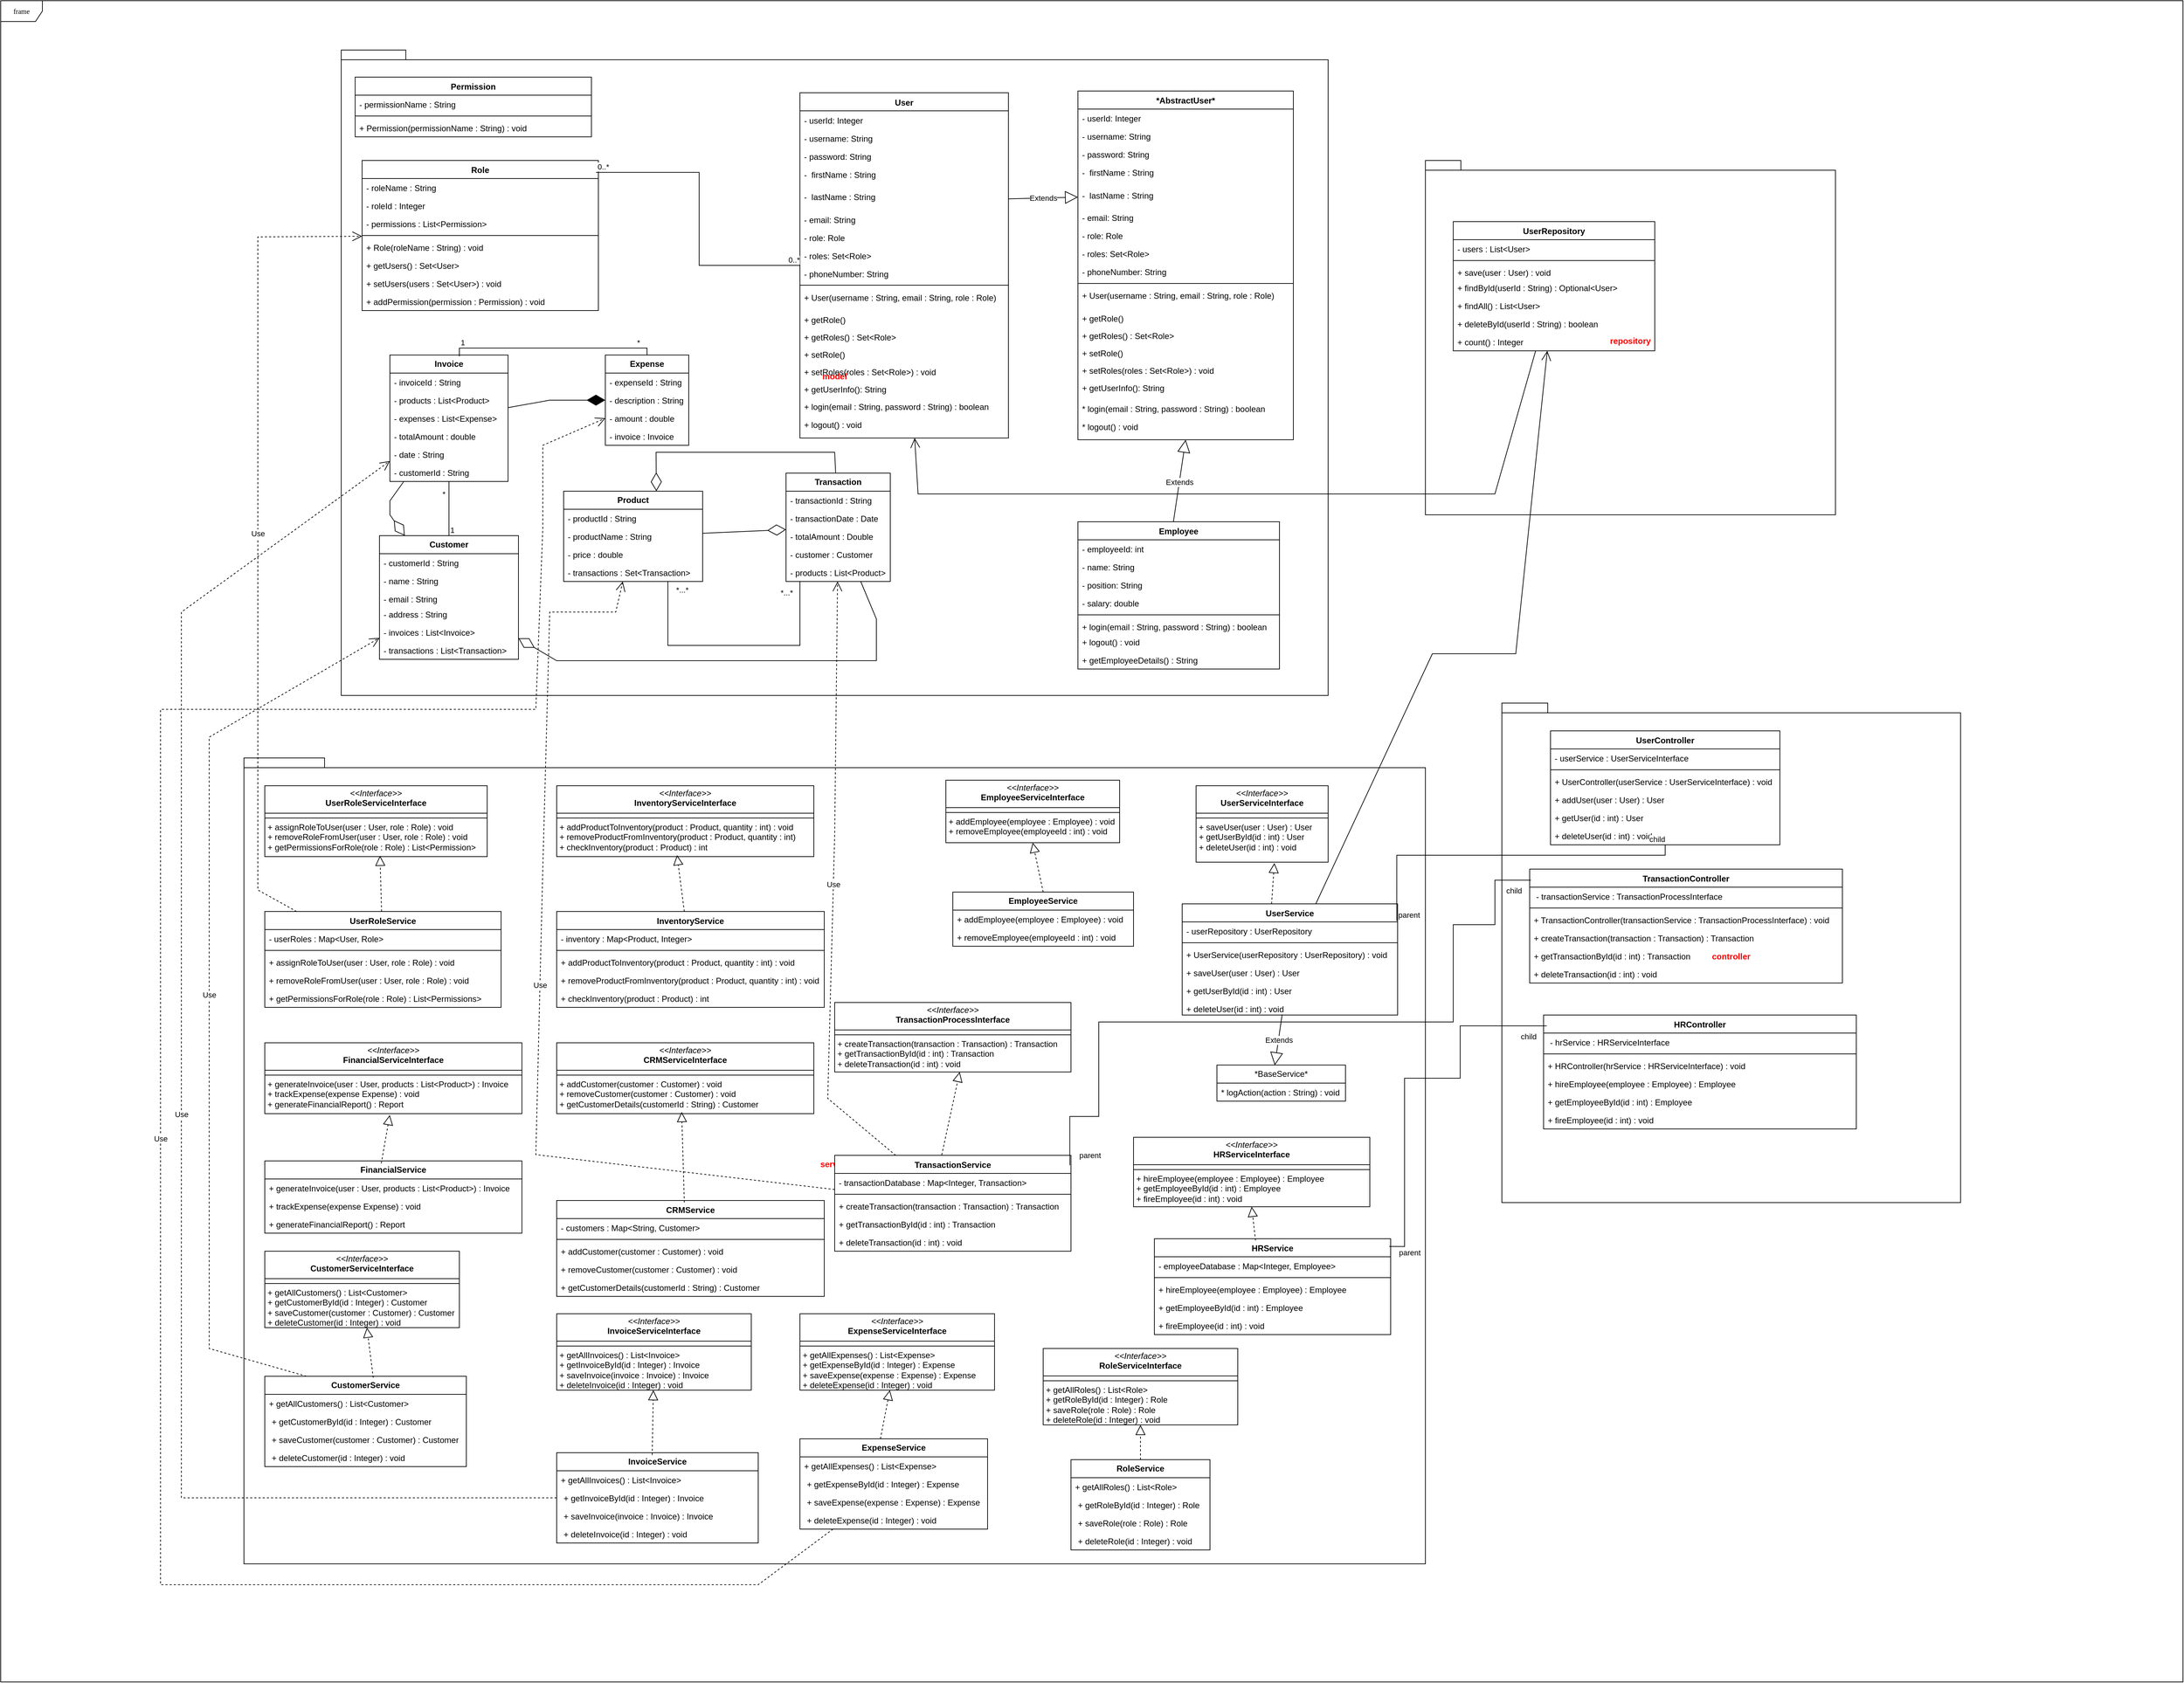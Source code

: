 <mxfile version="24.7.17">
  <diagram name="Page-1" id="c4acf3e9-155e-7222-9cf6-157b1a14988f">
    <mxGraphModel dx="754" dy="1130" grid="1" gridSize="10" guides="1" tooltips="1" connect="1" arrows="1" fold="1" page="1" pageScale="1" pageWidth="850" pageHeight="1100" background="none" math="0" shadow="0">
      <root>
        <mxCell id="0" />
        <mxCell id="1" parent="0" />
        <mxCell id="17acba5748e5396b-1" value="frame" style="shape=umlFrame;whiteSpace=wrap;html=1;rounded=0;shadow=0;comic=0;labelBackgroundColor=none;strokeWidth=1;fontFamily=Verdana;fontSize=10;align=center;" parent="1" vertex="1">
          <mxGeometry x="20" y="20" width="3140" height="2420" as="geometry" />
        </mxCell>
        <mxCell id="aTXENUY4AJvmUcpV2Mho-96" value="model" style="shape=folder;fontStyle=1;spacingTop=10;tabWidth=40;tabHeight=14;tabPosition=left;html=1;whiteSpace=wrap;fontColor=#ff0000;" parent="1" vertex="1">
          <mxGeometry x="510" y="91" width="1420" height="929" as="geometry" />
        </mxCell>
        <mxCell id="aTXENUY4AJvmUcpV2Mho-27" value="Extends" style="endArrow=block;endSize=16;endFill=0;html=1;rounded=0;entryX=0.5;entryY=1;entryDx=0;entryDy=0;exitX=0.472;exitY=0.016;exitDx=0;exitDy=0;exitPerimeter=0;" parent="1" source="aTXENUY4AJvmUcpV2Mho-84" target="aTXENUY4AJvmUcpV2Mho-62" edge="1">
          <mxGeometry width="160" relative="1" as="geometry">
            <mxPoint x="1657.712" y="690" as="sourcePoint" />
            <mxPoint x="1626.88" y="545.987" as="targetPoint" />
          </mxGeometry>
        </mxCell>
        <mxCell id="aTXENUY4AJvmUcpV2Mho-45" value="Extends" style="endArrow=block;endSize=16;endFill=0;html=1;rounded=0;exitX=1;exitY=0.5;exitDx=0;exitDy=0;entryX=0;entryY=0.5;entryDx=0;entryDy=0;" parent="1" source="aTXENUY4AJvmUcpV2Mho-51" target="aTXENUY4AJvmUcpV2Mho-78" edge="1">
          <mxGeometry width="160" relative="1" as="geometry">
            <mxPoint x="1285.14" y="356.439" as="sourcePoint" />
            <mxPoint x="1490" y="389.06" as="targetPoint" />
          </mxGeometry>
        </mxCell>
        <mxCell id="aTXENUY4AJvmUcpV2Mho-62" value="*AbstractUser*" style="swimlane;fontStyle=1;align=center;verticalAlign=top;childLayout=stackLayout;horizontal=1;startSize=26;horizontalStack=0;resizeParent=1;resizeParentMax=0;resizeLast=0;collapsible=1;marginBottom=0;whiteSpace=wrap;html=1;" parent="1" vertex="1">
          <mxGeometry x="1570" y="150" width="310" height="502" as="geometry" />
        </mxCell>
        <mxCell id="aTXENUY4AJvmUcpV2Mho-74" value="- userId: Integer" style="text;html=1;strokeColor=none;fillColor=none;align=left;verticalAlign=top;spacingLeft=4;spacingRight=4;whiteSpace=wrap;overflow=hidden;rotatable=0;points=[[0,0.5],[1,0.5]];portConstraint=eastwest;" parent="aTXENUY4AJvmUcpV2Mho-62" vertex="1">
          <mxGeometry y="26" width="310" height="26" as="geometry" />
        </mxCell>
        <mxCell id="aTXENUY4AJvmUcpV2Mho-75" value="- username: String" style="text;html=1;strokeColor=none;fillColor=none;align=left;verticalAlign=top;spacingLeft=4;spacingRight=4;whiteSpace=wrap;overflow=hidden;rotatable=0;points=[[0,0.5],[1,0.5]];portConstraint=eastwest;" parent="aTXENUY4AJvmUcpV2Mho-62" vertex="1">
          <mxGeometry y="52" width="310" height="26" as="geometry" />
        </mxCell>
        <mxCell id="aTXENUY4AJvmUcpV2Mho-76" value="- password: String" style="text;html=1;strokeColor=none;fillColor=none;align=left;verticalAlign=top;spacingLeft=4;spacingRight=4;whiteSpace=wrap;overflow=hidden;rotatable=0;points=[[0,0.5],[1,0.5]];portConstraint=eastwest;" parent="aTXENUY4AJvmUcpV2Mho-62" vertex="1">
          <mxGeometry y="78" width="310" height="26" as="geometry" />
        </mxCell>
        <mxCell id="aTXENUY4AJvmUcpV2Mho-77" value="&lt;div&gt;-&amp;nbsp; firstName : String&lt;br&gt;&lt;/div&gt;" style="text;html=1;strokeColor=none;fillColor=none;align=left;verticalAlign=top;spacingLeft=4;spacingRight=4;whiteSpace=wrap;overflow=hidden;rotatable=0;points=[[0,0.5],[1,0.5]];portConstraint=eastwest;" parent="aTXENUY4AJvmUcpV2Mho-62" vertex="1">
          <mxGeometry y="104" width="310" height="32.5" as="geometry" />
        </mxCell>
        <mxCell id="aTXENUY4AJvmUcpV2Mho-78" value="&lt;div&gt;-&amp;nbsp; lastName : String&lt;br&gt;&lt;/div&gt;" style="text;html=1;strokeColor=none;fillColor=none;align=left;verticalAlign=top;spacingLeft=4;spacingRight=4;whiteSpace=wrap;overflow=hidden;rotatable=0;points=[[0,0.5],[1,0.5]];portConstraint=eastwest;" parent="aTXENUY4AJvmUcpV2Mho-62" vertex="1">
          <mxGeometry y="136.5" width="310" height="32.5" as="geometry" />
        </mxCell>
        <mxCell id="aTXENUY4AJvmUcpV2Mho-79" value="- email: String" style="text;html=1;strokeColor=none;fillColor=none;align=left;verticalAlign=top;spacingLeft=4;spacingRight=4;whiteSpace=wrap;overflow=hidden;rotatable=0;points=[[0,0.5],[1,0.5]];portConstraint=eastwest;" parent="aTXENUY4AJvmUcpV2Mho-62" vertex="1">
          <mxGeometry y="169" width="310" height="26" as="geometry" />
        </mxCell>
        <mxCell id="aTXENUY4AJvmUcpV2Mho-80" value="&lt;div&gt;- role: Role&lt;br&gt;&lt;/div&gt;" style="text;html=1;strokeColor=none;fillColor=none;align=left;verticalAlign=top;spacingLeft=4;spacingRight=4;whiteSpace=wrap;overflow=hidden;rotatable=0;points=[[0,0.5],[1,0.5]];portConstraint=eastwest;" parent="aTXENUY4AJvmUcpV2Mho-62" vertex="1">
          <mxGeometry y="195" width="310" height="26" as="geometry" />
        </mxCell>
        <mxCell id="2UNQ7pvEWLa-xIKgSgNZ-74" value="&lt;div&gt;- roles: Set&amp;lt;Role&amp;gt;&lt;br&gt;&lt;/div&gt;" style="text;html=1;strokeColor=none;fillColor=none;align=left;verticalAlign=top;spacingLeft=4;spacingRight=4;whiteSpace=wrap;overflow=hidden;rotatable=0;points=[[0,0.5],[1,0.5]];portConstraint=eastwest;" parent="aTXENUY4AJvmUcpV2Mho-62" vertex="1">
          <mxGeometry y="221" width="310" height="26" as="geometry" />
        </mxCell>
        <mxCell id="aTXENUY4AJvmUcpV2Mho-81" value="- phoneNumber: String" style="text;html=1;strokeColor=none;fillColor=none;align=left;verticalAlign=top;spacingLeft=4;spacingRight=4;whiteSpace=wrap;overflow=hidden;rotatable=0;points=[[0,0.5],[1,0.5]];portConstraint=eastwest;" parent="aTXENUY4AJvmUcpV2Mho-62" vertex="1">
          <mxGeometry y="247" width="310" height="26" as="geometry" />
        </mxCell>
        <mxCell id="aTXENUY4AJvmUcpV2Mho-64" value="" style="line;strokeWidth=1;fillColor=none;align=left;verticalAlign=middle;spacingTop=-1;spacingLeft=3;spacingRight=3;rotatable=0;labelPosition=right;points=[];portConstraint=eastwest;strokeColor=inherit;" parent="aTXENUY4AJvmUcpV2Mho-62" vertex="1">
          <mxGeometry y="273" width="310" height="8" as="geometry" />
        </mxCell>
        <mxCell id="2UNQ7pvEWLa-xIKgSgNZ-69" value="&lt;div&gt;+ User(username : String, email : String, role : Role)&lt;br&gt;&lt;/div&gt;" style="text;html=1;strokeColor=none;fillColor=none;align=left;verticalAlign=top;spacingLeft=4;spacingRight=4;whiteSpace=wrap;overflow=hidden;rotatable=0;points=[[0,0.5],[1,0.5]];portConstraint=eastwest;" parent="aTXENUY4AJvmUcpV2Mho-62" vertex="1">
          <mxGeometry y="281" width="310" height="32.5" as="geometry" />
        </mxCell>
        <mxCell id="2UNQ7pvEWLa-xIKgSgNZ-70" value="&lt;div&gt;+ getRole()&lt;br&gt;&lt;/div&gt;" style="text;html=1;strokeColor=none;fillColor=none;align=left;verticalAlign=top;spacingLeft=4;spacingRight=4;whiteSpace=wrap;overflow=hidden;rotatable=0;points=[[0,0.5],[1,0.5]];portConstraint=eastwest;" parent="aTXENUY4AJvmUcpV2Mho-62" vertex="1">
          <mxGeometry y="313.5" width="310" height="25" as="geometry" />
        </mxCell>
        <mxCell id="2UNQ7pvEWLa-xIKgSgNZ-76" value="&lt;div&gt;+ getRoles() : Set&amp;lt;Role&amp;gt;&lt;br&gt;&lt;/div&gt;" style="text;html=1;strokeColor=none;fillColor=none;align=left;verticalAlign=top;spacingLeft=4;spacingRight=4;whiteSpace=wrap;overflow=hidden;rotatable=0;points=[[0,0.5],[1,0.5]];portConstraint=eastwest;" parent="aTXENUY4AJvmUcpV2Mho-62" vertex="1">
          <mxGeometry y="338.5" width="310" height="25" as="geometry" />
        </mxCell>
        <mxCell id="2UNQ7pvEWLa-xIKgSgNZ-71" value="&lt;div&gt;+ setRole()&lt;br&gt;&lt;/div&gt;" style="text;html=1;strokeColor=none;fillColor=none;align=left;verticalAlign=top;spacingLeft=4;spacingRight=4;whiteSpace=wrap;overflow=hidden;rotatable=0;points=[[0,0.5],[1,0.5]];portConstraint=eastwest;" parent="aTXENUY4AJvmUcpV2Mho-62" vertex="1">
          <mxGeometry y="363.5" width="310" height="25" as="geometry" />
        </mxCell>
        <mxCell id="2UNQ7pvEWLa-xIKgSgNZ-75" value="&lt;div&gt;+ setRoles(roles : Set&amp;lt;Role&amp;gt;) : void&lt;br&gt;&lt;/div&gt;" style="text;html=1;strokeColor=none;fillColor=none;align=left;verticalAlign=top;spacingLeft=4;spacingRight=4;whiteSpace=wrap;overflow=hidden;rotatable=0;points=[[0,0.5],[1,0.5]];portConstraint=eastwest;" parent="aTXENUY4AJvmUcpV2Mho-62" vertex="1">
          <mxGeometry y="388.5" width="310" height="25" as="geometry" />
        </mxCell>
        <mxCell id="aTXENUY4AJvmUcpV2Mho-82" value="&lt;div&gt;+ getUserInfo(): String&lt;br&gt;&lt;/div&gt;" style="text;html=1;strokeColor=none;fillColor=none;align=left;verticalAlign=top;spacingLeft=4;spacingRight=4;whiteSpace=wrap;overflow=hidden;rotatable=0;points=[[0,0.5],[1,0.5]];portConstraint=eastwest;" parent="aTXENUY4AJvmUcpV2Mho-62" vertex="1">
          <mxGeometry y="413.5" width="310" height="30" as="geometry" />
        </mxCell>
        <mxCell id="aTXENUY4AJvmUcpV2Mho-22" value="&lt;div&gt;* login(email : String, password : String) : boolean&lt;br&gt;&lt;/div&gt;" style="text;html=1;strokeColor=none;fillColor=none;align=left;verticalAlign=top;spacingLeft=4;spacingRight=4;whiteSpace=wrap;overflow=hidden;rotatable=0;points=[[0,0.5],[1,0.5]];portConstraint=eastwest;" parent="aTXENUY4AJvmUcpV2Mho-62" vertex="1">
          <mxGeometry y="443.5" width="310" height="26" as="geometry" />
        </mxCell>
        <mxCell id="aTXENUY4AJvmUcpV2Mho-83" value="&lt;div&gt;* logout() : void&lt;br&gt;&lt;/div&gt;" style="text;html=1;strokeColor=none;fillColor=none;align=left;verticalAlign=top;spacingLeft=4;spacingRight=4;whiteSpace=wrap;overflow=hidden;rotatable=0;points=[[0,0.5],[1,0.5]];portConstraint=eastwest;" parent="aTXENUY4AJvmUcpV2Mho-62" vertex="1">
          <mxGeometry y="469.5" width="310" height="32.5" as="geometry" />
        </mxCell>
        <mxCell id="aTXENUY4AJvmUcpV2Mho-84" value="Employee" style="swimlane;fontStyle=1;align=center;verticalAlign=top;childLayout=stackLayout;horizontal=1;startSize=26;horizontalStack=0;resizeParent=1;resizeParentMax=0;resizeLast=0;collapsible=1;marginBottom=0;whiteSpace=wrap;html=1;" parent="1" vertex="1">
          <mxGeometry x="1570" y="770" width="290" height="212" as="geometry" />
        </mxCell>
        <mxCell id="rQ3t3E7lFdvnoFTlmznB-19" value="- employeeId: int" style="text;html=1;strokeColor=none;fillColor=none;align=left;verticalAlign=top;spacingLeft=4;spacingRight=4;whiteSpace=wrap;overflow=hidden;rotatable=0;points=[[0,0.5],[1,0.5]];portConstraint=eastwest;" parent="aTXENUY4AJvmUcpV2Mho-84" vertex="1">
          <mxGeometry y="26" width="290" height="26" as="geometry" />
        </mxCell>
        <mxCell id="rQ3t3E7lFdvnoFTlmznB-20" value="- name: String" style="text;html=1;strokeColor=none;fillColor=none;align=left;verticalAlign=top;spacingLeft=4;spacingRight=4;whiteSpace=wrap;overflow=hidden;rotatable=0;points=[[0,0.5],[1,0.5]];portConstraint=eastwest;" parent="aTXENUY4AJvmUcpV2Mho-84" vertex="1">
          <mxGeometry y="52" width="290" height="26" as="geometry" />
        </mxCell>
        <mxCell id="2UNQ7pvEWLa-xIKgSgNZ-101" value="- position: String" style="text;html=1;strokeColor=none;fillColor=none;align=left;verticalAlign=top;spacingLeft=4;spacingRight=4;whiteSpace=wrap;overflow=hidden;rotatable=0;points=[[0,0.5],[1,0.5]];portConstraint=eastwest;" parent="aTXENUY4AJvmUcpV2Mho-84" vertex="1">
          <mxGeometry y="78" width="290" height="26" as="geometry" />
        </mxCell>
        <mxCell id="rQ3t3E7lFdvnoFTlmznB-21" value="- salary: double" style="text;html=1;strokeColor=none;fillColor=none;align=left;verticalAlign=top;spacingLeft=4;spacingRight=4;whiteSpace=wrap;overflow=hidden;rotatable=0;points=[[0,0.5],[1,0.5]];portConstraint=eastwest;" parent="aTXENUY4AJvmUcpV2Mho-84" vertex="1">
          <mxGeometry y="104" width="290" height="26" as="geometry" />
        </mxCell>
        <mxCell id="aTXENUY4AJvmUcpV2Mho-86" value="" style="line;strokeWidth=1;fillColor=none;align=left;verticalAlign=middle;spacingTop=-1;spacingLeft=3;spacingRight=3;rotatable=0;labelPosition=right;points=[];portConstraint=eastwest;strokeColor=inherit;" parent="aTXENUY4AJvmUcpV2Mho-84" vertex="1">
          <mxGeometry y="130" width="290" height="8" as="geometry" />
        </mxCell>
        <mxCell id="aTXENUY4AJvmUcpV2Mho-28" value="&lt;div&gt;+ login(email : String, password : String) : boolean&lt;br&gt;&lt;/div&gt;" style="text;html=1;strokeColor=none;fillColor=none;align=left;verticalAlign=top;spacingLeft=4;spacingRight=4;whiteSpace=wrap;overflow=hidden;rotatable=0;points=[[0,0.5],[1,0.5]];portConstraint=eastwest;" parent="aTXENUY4AJvmUcpV2Mho-84" vertex="1">
          <mxGeometry y="138" width="290" height="22" as="geometry" />
        </mxCell>
        <mxCell id="aTXENUY4AJvmUcpV2Mho-29" value="+ logout() : void" style="text;html=1;strokeColor=none;fillColor=none;align=left;verticalAlign=top;spacingLeft=4;spacingRight=4;whiteSpace=wrap;overflow=hidden;rotatable=0;points=[[0,0.5],[1,0.5]];portConstraint=eastwest;" parent="aTXENUY4AJvmUcpV2Mho-84" vertex="1">
          <mxGeometry y="160" width="290" height="26" as="geometry" />
        </mxCell>
        <mxCell id="aTXENUY4AJvmUcpV2Mho-30" value="+ getEmployeeDetails() : String" style="text;html=1;strokeColor=none;fillColor=none;align=left;verticalAlign=top;spacingLeft=4;spacingRight=4;whiteSpace=wrap;overflow=hidden;rotatable=0;points=[[0,0.5],[1,0.5]];portConstraint=eastwest;" parent="aTXENUY4AJvmUcpV2Mho-84" vertex="1">
          <mxGeometry y="186" width="290" height="26" as="geometry" />
        </mxCell>
        <mxCell id="aTXENUY4AJvmUcpV2Mho-88" value="User" style="swimlane;fontStyle=1;align=center;verticalAlign=top;childLayout=stackLayout;horizontal=1;startSize=26;horizontalStack=0;resizeParent=1;resizeParentMax=0;resizeLast=0;collapsible=1;marginBottom=0;whiteSpace=wrap;html=1;" parent="1" vertex="1">
          <mxGeometry x="1170" y="152.5" width="300" height="497" as="geometry" />
        </mxCell>
        <mxCell id="aTXENUY4AJvmUcpV2Mho-47" value="- userId: Integer" style="text;html=1;strokeColor=none;fillColor=none;align=left;verticalAlign=top;spacingLeft=4;spacingRight=4;whiteSpace=wrap;overflow=hidden;rotatable=0;points=[[0,0.5],[1,0.5]];portConstraint=eastwest;" parent="aTXENUY4AJvmUcpV2Mho-88" vertex="1">
          <mxGeometry y="26" width="300" height="26" as="geometry" />
        </mxCell>
        <mxCell id="aTXENUY4AJvmUcpV2Mho-48" value="- username: String" style="text;html=1;strokeColor=none;fillColor=none;align=left;verticalAlign=top;spacingLeft=4;spacingRight=4;whiteSpace=wrap;overflow=hidden;rotatable=0;points=[[0,0.5],[1,0.5]];portConstraint=eastwest;" parent="aTXENUY4AJvmUcpV2Mho-88" vertex="1">
          <mxGeometry y="52" width="300" height="26" as="geometry" />
        </mxCell>
        <mxCell id="aTXENUY4AJvmUcpV2Mho-49" value="- password: String" style="text;html=1;strokeColor=none;fillColor=none;align=left;verticalAlign=top;spacingLeft=4;spacingRight=4;whiteSpace=wrap;overflow=hidden;rotatable=0;points=[[0,0.5],[1,0.5]];portConstraint=eastwest;" parent="aTXENUY4AJvmUcpV2Mho-88" vertex="1">
          <mxGeometry y="78" width="300" height="26" as="geometry" />
        </mxCell>
        <mxCell id="aTXENUY4AJvmUcpV2Mho-50" value="&lt;div&gt;-&amp;nbsp; firstName : String&lt;br&gt;&lt;/div&gt;" style="text;html=1;strokeColor=none;fillColor=none;align=left;verticalAlign=top;spacingLeft=4;spacingRight=4;whiteSpace=wrap;overflow=hidden;rotatable=0;points=[[0,0.5],[1,0.5]];portConstraint=eastwest;" parent="aTXENUY4AJvmUcpV2Mho-88" vertex="1">
          <mxGeometry y="104" width="300" height="32.5" as="geometry" />
        </mxCell>
        <mxCell id="aTXENUY4AJvmUcpV2Mho-51" value="&lt;div&gt;-&amp;nbsp; lastName : String&lt;br&gt;&lt;/div&gt;" style="text;html=1;strokeColor=none;fillColor=none;align=left;verticalAlign=top;spacingLeft=4;spacingRight=4;whiteSpace=wrap;overflow=hidden;rotatable=0;points=[[0,0.5],[1,0.5]];portConstraint=eastwest;" parent="aTXENUY4AJvmUcpV2Mho-88" vertex="1">
          <mxGeometry y="136.5" width="300" height="32.5" as="geometry" />
        </mxCell>
        <mxCell id="aTXENUY4AJvmUcpV2Mho-52" value="- email: String" style="text;html=1;strokeColor=none;fillColor=none;align=left;verticalAlign=top;spacingLeft=4;spacingRight=4;whiteSpace=wrap;overflow=hidden;rotatable=0;points=[[0,0.5],[1,0.5]];portConstraint=eastwest;" parent="aTXENUY4AJvmUcpV2Mho-88" vertex="1">
          <mxGeometry y="169" width="300" height="26" as="geometry" />
        </mxCell>
        <mxCell id="aTXENUY4AJvmUcpV2Mho-53" value="&lt;div&gt;- role: Role&lt;br&gt;&lt;/div&gt;" style="text;html=1;strokeColor=none;fillColor=none;align=left;verticalAlign=top;spacingLeft=4;spacingRight=4;whiteSpace=wrap;overflow=hidden;rotatable=0;points=[[0,0.5],[1,0.5]];portConstraint=eastwest;" parent="aTXENUY4AJvmUcpV2Mho-88" vertex="1">
          <mxGeometry y="195" width="300" height="26" as="geometry" />
        </mxCell>
        <mxCell id="2UNQ7pvEWLa-xIKgSgNZ-77" value="&lt;div&gt;- roles: Set&amp;lt;Role&amp;gt;&lt;br&gt;&lt;/div&gt;" style="text;html=1;strokeColor=none;fillColor=none;align=left;verticalAlign=top;spacingLeft=4;spacingRight=4;whiteSpace=wrap;overflow=hidden;rotatable=0;points=[[0,0.5],[1,0.5]];portConstraint=eastwest;" parent="aTXENUY4AJvmUcpV2Mho-88" vertex="1">
          <mxGeometry y="221" width="300" height="26" as="geometry" />
        </mxCell>
        <mxCell id="aTXENUY4AJvmUcpV2Mho-54" value="- phoneNumber: String" style="text;html=1;strokeColor=none;fillColor=none;align=left;verticalAlign=top;spacingLeft=4;spacingRight=4;whiteSpace=wrap;overflow=hidden;rotatable=0;points=[[0,0.5],[1,0.5]];portConstraint=eastwest;" parent="aTXENUY4AJvmUcpV2Mho-88" vertex="1">
          <mxGeometry y="247" width="300" height="26" as="geometry" />
        </mxCell>
        <mxCell id="aTXENUY4AJvmUcpV2Mho-92" value="" style="line;strokeWidth=1;fillColor=none;align=left;verticalAlign=middle;spacingTop=-1;spacingLeft=3;spacingRight=3;rotatable=0;labelPosition=right;points=[];portConstraint=eastwest;strokeColor=inherit;" parent="aTXENUY4AJvmUcpV2Mho-88" vertex="1">
          <mxGeometry y="273" width="300" height="8" as="geometry" />
        </mxCell>
        <mxCell id="2UNQ7pvEWLa-xIKgSgNZ-66" value="&lt;div&gt;+ User(username : String, email : String, role : Role)&lt;br&gt;&lt;/div&gt;" style="text;html=1;strokeColor=none;fillColor=none;align=left;verticalAlign=top;spacingLeft=4;spacingRight=4;whiteSpace=wrap;overflow=hidden;rotatable=0;points=[[0,0.5],[1,0.5]];portConstraint=eastwest;" parent="aTXENUY4AJvmUcpV2Mho-88" vertex="1">
          <mxGeometry y="281" width="300" height="32.5" as="geometry" />
        </mxCell>
        <mxCell id="2UNQ7pvEWLa-xIKgSgNZ-67" value="&lt;div&gt;+ getRole()&lt;br&gt;&lt;/div&gt;" style="text;html=1;strokeColor=none;fillColor=none;align=left;verticalAlign=top;spacingLeft=4;spacingRight=4;whiteSpace=wrap;overflow=hidden;rotatable=0;points=[[0,0.5],[1,0.5]];portConstraint=eastwest;" parent="aTXENUY4AJvmUcpV2Mho-88" vertex="1">
          <mxGeometry y="313.5" width="300" height="25" as="geometry" />
        </mxCell>
        <mxCell id="2UNQ7pvEWLa-xIKgSgNZ-78" value="&lt;div&gt;+ getRoles() : Set&amp;lt;Role&amp;gt;&lt;br&gt;&lt;/div&gt;" style="text;html=1;strokeColor=none;fillColor=none;align=left;verticalAlign=top;spacingLeft=4;spacingRight=4;whiteSpace=wrap;overflow=hidden;rotatable=0;points=[[0,0.5],[1,0.5]];portConstraint=eastwest;" parent="aTXENUY4AJvmUcpV2Mho-88" vertex="1">
          <mxGeometry y="338.5" width="300" height="25" as="geometry" />
        </mxCell>
        <mxCell id="2UNQ7pvEWLa-xIKgSgNZ-68" value="&lt;div&gt;+ setRole()&lt;br&gt;&lt;/div&gt;" style="text;html=1;strokeColor=none;fillColor=none;align=left;verticalAlign=top;spacingLeft=4;spacingRight=4;whiteSpace=wrap;overflow=hidden;rotatable=0;points=[[0,0.5],[1,0.5]];portConstraint=eastwest;" parent="aTXENUY4AJvmUcpV2Mho-88" vertex="1">
          <mxGeometry y="363.5" width="300" height="25" as="geometry" />
        </mxCell>
        <mxCell id="2UNQ7pvEWLa-xIKgSgNZ-79" value="&lt;div&gt;+ setRoles(roles : Set&amp;lt;Role&amp;gt;) : void&lt;br&gt;&lt;/div&gt;" style="text;html=1;strokeColor=none;fillColor=none;align=left;verticalAlign=top;spacingLeft=4;spacingRight=4;whiteSpace=wrap;overflow=hidden;rotatable=0;points=[[0,0.5],[1,0.5]];portConstraint=eastwest;" parent="aTXENUY4AJvmUcpV2Mho-88" vertex="1">
          <mxGeometry y="388.5" width="300" height="25" as="geometry" />
        </mxCell>
        <mxCell id="aTXENUY4AJvmUcpV2Mho-55" value="&lt;div&gt;+ getUserInfo(): String&lt;br&gt;&lt;/div&gt;" style="text;html=1;strokeColor=none;fillColor=none;align=left;verticalAlign=top;spacingLeft=4;spacingRight=4;whiteSpace=wrap;overflow=hidden;rotatable=0;points=[[0,0.5],[1,0.5]];portConstraint=eastwest;" parent="aTXENUY4AJvmUcpV2Mho-88" vertex="1">
          <mxGeometry y="413.5" width="300" height="25" as="geometry" />
        </mxCell>
        <mxCell id="aTXENUY4AJvmUcpV2Mho-56" value="&lt;div&gt;+ login(email : String, password : String) : boolean&lt;br&gt;&lt;/div&gt;" style="text;html=1;strokeColor=none;fillColor=none;align=left;verticalAlign=top;spacingLeft=4;spacingRight=4;whiteSpace=wrap;overflow=hidden;rotatable=0;points=[[0,0.5],[1,0.5]];portConstraint=eastwest;" parent="aTXENUY4AJvmUcpV2Mho-88" vertex="1">
          <mxGeometry y="438.5" width="300" height="26" as="geometry" />
        </mxCell>
        <mxCell id="aTXENUY4AJvmUcpV2Mho-57" value="&lt;div&gt;+ logout() : void&lt;br&gt;&lt;/div&gt;" style="text;html=1;strokeColor=none;fillColor=none;align=left;verticalAlign=top;spacingLeft=4;spacingRight=4;whiteSpace=wrap;overflow=hidden;rotatable=0;points=[[0,0.5],[1,0.5]];portConstraint=eastwest;" parent="aTXENUY4AJvmUcpV2Mho-88" vertex="1">
          <mxGeometry y="464.5" width="300" height="32.5" as="geometry" />
        </mxCell>
        <mxCell id="aTXENUY4AJvmUcpV2Mho-105" value="service" style="shape=folder;fontStyle=1;spacingTop=10;tabWidth=40;tabHeight=14;tabPosition=left;html=1;whiteSpace=wrap;fontColor=#ff0000;" parent="1" vertex="1">
          <mxGeometry x="370" y="1110" width="1700" height="1160" as="geometry" />
        </mxCell>
        <mxCell id="aTXENUY4AJvmUcpV2Mho-117" value="&lt;p style=&quot;margin:0px;margin-top:4px;text-align:center;&quot;&gt;&lt;i&gt;&amp;lt;&amp;lt;Interface&amp;gt;&amp;gt;&lt;/i&gt;&lt;br&gt;&lt;b&gt;UserServiceInterface&lt;/b&gt;&lt;br&gt;&lt;/p&gt;&lt;hr size=&quot;1&quot; style=&quot;border-style:solid;&quot;&gt;&lt;hr size=&quot;1&quot; style=&quot;border-style:solid;&quot;&gt;&lt;p style=&quot;margin:0px;margin-left:4px;&quot;&gt;+ saveUser(user : User) : User&lt;br&gt;&lt;/p&gt;&lt;p style=&quot;margin:0px;margin-left:4px;&quot;&gt;+ getUserById(id : int) : User&lt;br&gt;&lt;/p&gt;&lt;p style=&quot;margin:0px;margin-left:4px;&quot;&gt;+ deleteUser(id : int) : void&lt;br&gt;&lt;/p&gt;" style="verticalAlign=top;align=left;overflow=fill;html=1;whiteSpace=wrap;" parent="1" vertex="1">
          <mxGeometry x="1740" y="1150" width="190" height="110" as="geometry" />
        </mxCell>
        <mxCell id="aTXENUY4AJvmUcpV2Mho-123" value="" style="endArrow=block;dashed=1;endFill=0;endSize=12;html=1;rounded=0;entryX=0.593;entryY=1.011;entryDx=0;entryDy=0;entryPerimeter=0;exitX=0.415;exitY=-0.001;exitDx=0;exitDy=0;exitPerimeter=0;" parent="1" source="aTXENUY4AJvmUcpV2Mho-135" target="aTXENUY4AJvmUcpV2Mho-117" edge="1">
          <mxGeometry width="160" relative="1" as="geometry">
            <mxPoint x="1218.16" y="1062.248" as="sourcePoint" />
            <mxPoint x="1560" y="1070" as="targetPoint" />
            <Array as="points" />
          </mxGeometry>
        </mxCell>
        <mxCell id="aTXENUY4AJvmUcpV2Mho-124" value="&lt;p style=&quot;margin:0px;margin-top:4px;text-align:center;&quot;&gt;&lt;i&gt;&amp;lt;&amp;lt;Interface&amp;gt;&amp;gt;&lt;/i&gt;&lt;br&gt;&lt;b&gt;EmployeeServiceInterface&lt;/b&gt;&lt;br&gt;&lt;/p&gt;&lt;hr size=&quot;1&quot; style=&quot;border-style:solid;&quot;&gt;&lt;hr size=&quot;1&quot; style=&quot;border-style:solid;&quot;&gt;&lt;p style=&quot;margin:0px;margin-left:4px;&quot;&gt;+ addEmployee(employee : Employee) : void&lt;br&gt;&lt;/p&gt;&lt;p style=&quot;margin:0px;margin-left:4px;&quot;&gt;+ removeEmployee(employeeId : int) : void&lt;br&gt;&lt;/p&gt;" style="verticalAlign=top;align=left;overflow=fill;html=1;whiteSpace=wrap;" parent="1" vertex="1">
          <mxGeometry x="1380" y="1142" width="250" height="90" as="geometry" />
        </mxCell>
        <mxCell id="aTXENUY4AJvmUcpV2Mho-125" value="&lt;p style=&quot;margin:0px;margin-top:4px;text-align:center;&quot;&gt;&lt;i&gt;&amp;lt;&amp;lt;Interface&amp;gt;&amp;gt;&lt;/i&gt;&lt;br&gt;&lt;b&gt;TransactionProcessInterface&lt;/b&gt;&lt;br&gt;&lt;/p&gt;&lt;hr size=&quot;1&quot; style=&quot;border-style:solid;&quot;&gt;&lt;hr size=&quot;1&quot; style=&quot;border-style:solid;&quot;&gt;&lt;p style=&quot;margin:0px;margin-left:4px;&quot;&gt;+ createTransaction(transaction : Transaction) : Transaction&lt;/p&gt;&lt;p style=&quot;margin:0px;margin-left:4px;&quot;&gt;+ getTransactionById(id : int) : Transaction&lt;/p&gt;&lt;p style=&quot;margin:0px;margin-left:4px;&quot;&gt;+ deleteTransaction(id : int) : void&lt;br&gt;&lt;/p&gt;" style="verticalAlign=top;align=left;overflow=fill;html=1;whiteSpace=wrap;" parent="1" vertex="1">
          <mxGeometry x="1220" y="1462" width="340" height="100" as="geometry" />
        </mxCell>
        <mxCell id="aTXENUY4AJvmUcpV2Mho-126" value="&lt;b&gt;EmployeeService&lt;/b&gt;" style="swimlane;fontStyle=0;childLayout=stackLayout;horizontal=1;startSize=26;fillColor=none;horizontalStack=0;resizeParent=1;resizeParentMax=0;resizeLast=0;collapsible=1;marginBottom=0;whiteSpace=wrap;html=1;" parent="1" vertex="1">
          <mxGeometry x="1390" y="1303" width="260" height="78" as="geometry" />
        </mxCell>
        <mxCell id="aTXENUY4AJvmUcpV2Mho-127" value="+ addEmployee(employee : Employee) : void" style="text;strokeColor=none;fillColor=none;align=left;verticalAlign=top;spacingLeft=4;spacingRight=4;overflow=hidden;rotatable=0;points=[[0,0.5],[1,0.5]];portConstraint=eastwest;whiteSpace=wrap;html=1;" parent="aTXENUY4AJvmUcpV2Mho-126" vertex="1">
          <mxGeometry y="26" width="260" height="26" as="geometry" />
        </mxCell>
        <mxCell id="aTXENUY4AJvmUcpV2Mho-128" value="+ removeEmployee(employeeId : int) : void" style="text;strokeColor=none;fillColor=none;align=left;verticalAlign=top;spacingLeft=4;spacingRight=4;overflow=hidden;rotatable=0;points=[[0,0.5],[1,0.5]];portConstraint=eastwest;whiteSpace=wrap;html=1;" parent="aTXENUY4AJvmUcpV2Mho-126" vertex="1">
          <mxGeometry y="52" width="260" height="26" as="geometry" />
        </mxCell>
        <mxCell id="aTXENUY4AJvmUcpV2Mho-130" value="" style="endArrow=block;dashed=1;endFill=0;endSize=12;html=1;rounded=0;exitX=0.5;exitY=0;exitDx=0;exitDy=0;entryX=0.5;entryY=1;entryDx=0;entryDy=0;" parent="1" source="aTXENUY4AJvmUcpV2Mho-126" target="aTXENUY4AJvmUcpV2Mho-124" edge="1">
          <mxGeometry width="160" relative="1" as="geometry">
            <mxPoint x="1545" y="1054" as="sourcePoint" />
            <mxPoint x="1570" y="1001" as="targetPoint" />
            <Array as="points" />
          </mxGeometry>
        </mxCell>
        <mxCell id="aTXENUY4AJvmUcpV2Mho-134" value="" style="endArrow=block;dashed=1;endFill=0;endSize=12;html=1;rounded=0;exitX=0.453;exitY=-0.004;exitDx=0;exitDy=0;exitPerimeter=0;entryX=0.529;entryY=1;entryDx=0;entryDy=0;entryPerimeter=0;" parent="1" source="aTXENUY4AJvmUcpV2Mho-171" target="aTXENUY4AJvmUcpV2Mho-125" edge="1">
          <mxGeometry width="160" relative="1" as="geometry">
            <mxPoint x="1365.85" y="1355.764" as="sourcePoint" />
            <mxPoint x="1875" y="990" as="targetPoint" />
            <Array as="points" />
          </mxGeometry>
        </mxCell>
        <mxCell id="aTXENUY4AJvmUcpV2Mho-135" value="UserService" style="swimlane;fontStyle=1;align=center;verticalAlign=top;childLayout=stackLayout;horizontal=1;startSize=26;horizontalStack=0;resizeParent=1;resizeParentMax=0;resizeLast=0;collapsible=1;marginBottom=0;whiteSpace=wrap;html=1;" parent="1" vertex="1">
          <mxGeometry x="1720" y="1320" width="310" height="160" as="geometry" />
        </mxCell>
        <mxCell id="aTXENUY4AJvmUcpV2Mho-136" value="- userRepository : UserRepository" style="text;strokeColor=none;fillColor=none;align=left;verticalAlign=top;spacingLeft=4;spacingRight=4;overflow=hidden;rotatable=0;points=[[0,0.5],[1,0.5]];portConstraint=eastwest;whiteSpace=wrap;html=1;" parent="aTXENUY4AJvmUcpV2Mho-135" vertex="1">
          <mxGeometry y="26" width="310" height="26" as="geometry" />
        </mxCell>
        <mxCell id="aTXENUY4AJvmUcpV2Mho-137" value="" style="line;strokeWidth=1;fillColor=none;align=left;verticalAlign=middle;spacingTop=-1;spacingLeft=3;spacingRight=3;rotatable=0;labelPosition=right;points=[];portConstraint=eastwest;strokeColor=inherit;" parent="aTXENUY4AJvmUcpV2Mho-135" vertex="1">
          <mxGeometry y="52" width="310" height="8" as="geometry" />
        </mxCell>
        <mxCell id="aTXENUY4AJvmUcpV2Mho-139" value="+ UserService(userRepository : UserRepository) : void" style="text;strokeColor=none;fillColor=none;align=left;verticalAlign=top;spacingLeft=4;spacingRight=4;overflow=hidden;rotatable=0;points=[[0,0.5],[1,0.5]];portConstraint=eastwest;whiteSpace=wrap;html=1;" parent="aTXENUY4AJvmUcpV2Mho-135" vertex="1">
          <mxGeometry y="60" width="310" height="26" as="geometry" />
        </mxCell>
        <mxCell id="aTXENUY4AJvmUcpV2Mho-138" value="+ saveUser(user : User) : User" style="text;strokeColor=none;fillColor=none;align=left;verticalAlign=top;spacingLeft=4;spacingRight=4;overflow=hidden;rotatable=0;points=[[0,0.5],[1,0.5]];portConstraint=eastwest;whiteSpace=wrap;html=1;" parent="aTXENUY4AJvmUcpV2Mho-135" vertex="1">
          <mxGeometry y="86" width="310" height="26" as="geometry" />
        </mxCell>
        <mxCell id="aTXENUY4AJvmUcpV2Mho-141" value="+ getUserById(id : int) : User" style="text;strokeColor=none;fillColor=none;align=left;verticalAlign=top;spacingLeft=4;spacingRight=4;overflow=hidden;rotatable=0;points=[[0,0.5],[1,0.5]];portConstraint=eastwest;whiteSpace=wrap;html=1;" parent="aTXENUY4AJvmUcpV2Mho-135" vertex="1">
          <mxGeometry y="112" width="310" height="26" as="geometry" />
        </mxCell>
        <mxCell id="aTXENUY4AJvmUcpV2Mho-140" value="+ deleteUser(id : int) : void" style="text;strokeColor=none;fillColor=none;align=left;verticalAlign=top;spacingLeft=4;spacingRight=4;overflow=hidden;rotatable=0;points=[[0,0.5],[1,0.5]];portConstraint=eastwest;whiteSpace=wrap;html=1;" parent="aTXENUY4AJvmUcpV2Mho-135" vertex="1">
          <mxGeometry y="138" width="310" height="22" as="geometry" />
        </mxCell>
        <mxCell id="aTXENUY4AJvmUcpV2Mho-142" value="controller" style="shape=folder;fontStyle=1;spacingTop=10;tabWidth=40;tabHeight=14;tabPosition=left;html=1;whiteSpace=wrap;fontColor=#ff0000;" parent="1" vertex="1">
          <mxGeometry x="2180" y="1031" width="660" height="719" as="geometry" />
        </mxCell>
        <mxCell id="aTXENUY4AJvmUcpV2Mho-143" value="UserController" style="swimlane;fontStyle=1;align=center;verticalAlign=top;childLayout=stackLayout;horizontal=1;startSize=26;horizontalStack=0;resizeParent=1;resizeParentMax=0;resizeLast=0;collapsible=1;marginBottom=0;whiteSpace=wrap;html=1;" parent="1" vertex="1">
          <mxGeometry x="2250" y="1071" width="330" height="164" as="geometry" />
        </mxCell>
        <mxCell id="aTXENUY4AJvmUcpV2Mho-144" value="- userService : UserServiceInterface" style="text;strokeColor=none;fillColor=none;align=left;verticalAlign=top;spacingLeft=4;spacingRight=4;overflow=hidden;rotatable=0;points=[[0,0.5],[1,0.5]];portConstraint=eastwest;whiteSpace=wrap;html=1;" parent="aTXENUY4AJvmUcpV2Mho-143" vertex="1">
          <mxGeometry y="26" width="330" height="26" as="geometry" />
        </mxCell>
        <mxCell id="aTXENUY4AJvmUcpV2Mho-145" value="" style="line;strokeWidth=1;fillColor=none;align=left;verticalAlign=middle;spacingTop=-1;spacingLeft=3;spacingRight=3;rotatable=0;labelPosition=right;points=[];portConstraint=eastwest;strokeColor=inherit;" parent="aTXENUY4AJvmUcpV2Mho-143" vertex="1">
          <mxGeometry y="52" width="330" height="8" as="geometry" />
        </mxCell>
        <mxCell id="aTXENUY4AJvmUcpV2Mho-146" value="+ UserController(userService : UserServiceInterface) : void" style="text;strokeColor=none;fillColor=none;align=left;verticalAlign=top;spacingLeft=4;spacingRight=4;overflow=hidden;rotatable=0;points=[[0,0.5],[1,0.5]];portConstraint=eastwest;whiteSpace=wrap;html=1;" parent="aTXENUY4AJvmUcpV2Mho-143" vertex="1">
          <mxGeometry y="60" width="330" height="26" as="geometry" />
        </mxCell>
        <mxCell id="aTXENUY4AJvmUcpV2Mho-147" value="+ addUser(user : User) : User" style="text;strokeColor=none;fillColor=none;align=left;verticalAlign=top;spacingLeft=4;spacingRight=4;overflow=hidden;rotatable=0;points=[[0,0.5],[1,0.5]];portConstraint=eastwest;whiteSpace=wrap;html=1;" parent="aTXENUY4AJvmUcpV2Mho-143" vertex="1">
          <mxGeometry y="86" width="330" height="26" as="geometry" />
        </mxCell>
        <mxCell id="aTXENUY4AJvmUcpV2Mho-148" value="+ getUser(id : int) : User" style="text;strokeColor=none;fillColor=none;align=left;verticalAlign=top;spacingLeft=4;spacingRight=4;overflow=hidden;rotatable=0;points=[[0,0.5],[1,0.5]];portConstraint=eastwest;whiteSpace=wrap;html=1;" parent="aTXENUY4AJvmUcpV2Mho-143" vertex="1">
          <mxGeometry y="112" width="330" height="26" as="geometry" />
        </mxCell>
        <mxCell id="aTXENUY4AJvmUcpV2Mho-149" value="+ deleteUser(id : int) : void" style="text;strokeColor=none;fillColor=none;align=left;verticalAlign=top;spacingLeft=4;spacingRight=4;overflow=hidden;rotatable=0;points=[[0,0.5],[1,0.5]];portConstraint=eastwest;whiteSpace=wrap;html=1;" parent="aTXENUY4AJvmUcpV2Mho-143" vertex="1">
          <mxGeometry y="138" width="330" height="26" as="geometry" />
        </mxCell>
        <mxCell id="aTXENUY4AJvmUcpV2Mho-163" value="*BaseService*" style="swimlane;fontStyle=0;childLayout=stackLayout;horizontal=1;startSize=26;fillColor=none;horizontalStack=0;resizeParent=1;resizeParentMax=0;resizeLast=0;collapsible=1;marginBottom=0;whiteSpace=wrap;html=1;" parent="1" vertex="1">
          <mxGeometry x="1770" y="1552" width="185" height="52" as="geometry" />
        </mxCell>
        <mxCell id="aTXENUY4AJvmUcpV2Mho-164" value="* logAction(action : String) : void" style="text;strokeColor=none;fillColor=none;align=left;verticalAlign=top;spacingLeft=4;spacingRight=4;overflow=hidden;rotatable=0;points=[[0,0.5],[1,0.5]];portConstraint=eastwest;whiteSpace=wrap;html=1;" parent="aTXENUY4AJvmUcpV2Mho-163" vertex="1">
          <mxGeometry y="26" width="185" height="26" as="geometry" />
        </mxCell>
        <mxCell id="aTXENUY4AJvmUcpV2Mho-167" value="Extends" style="endArrow=block;endSize=16;endFill=0;html=1;rounded=0;entryX=0.45;entryY=0.006;entryDx=0;entryDy=0;entryPerimeter=0;exitX=0.464;exitY=0.966;exitDx=0;exitDy=0;exitPerimeter=0;" parent="1" source="aTXENUY4AJvmUcpV2Mho-140" target="aTXENUY4AJvmUcpV2Mho-163" edge="1">
          <mxGeometry width="160" relative="1" as="geometry">
            <mxPoint x="1970" y="1070" as="sourcePoint" />
            <mxPoint x="2130" y="1070" as="targetPoint" />
          </mxGeometry>
        </mxCell>
        <mxCell id="aTXENUY4AJvmUcpV2Mho-168" value="" style="endArrow=none;html=1;edgeStyle=orthogonalEdgeStyle;rounded=0;exitX=0.996;exitY=0.153;exitDx=0;exitDy=0;exitPerimeter=0;" parent="1" source="aTXENUY4AJvmUcpV2Mho-135" target="aTXENUY4AJvmUcpV2Mho-143" edge="1">
          <mxGeometry relative="1" as="geometry">
            <mxPoint x="2010" y="1130" as="sourcePoint" />
            <mxPoint x="2170" y="1130" as="targetPoint" />
            <Array as="points">
              <mxPoint x="2029" y="1250" />
              <mxPoint x="2415" y="1250" />
            </Array>
          </mxGeometry>
        </mxCell>
        <mxCell id="aTXENUY4AJvmUcpV2Mho-169" value="parent" style="edgeLabel;resizable=0;html=1;align=left;verticalAlign=bottom;" parent="aTXENUY4AJvmUcpV2Mho-168" connectable="0" vertex="1">
          <mxGeometry x="-1" relative="1" as="geometry" />
        </mxCell>
        <mxCell id="aTXENUY4AJvmUcpV2Mho-170" value="child" style="edgeLabel;resizable=0;html=1;align=right;verticalAlign=bottom;" parent="aTXENUY4AJvmUcpV2Mho-168" connectable="0" vertex="1">
          <mxGeometry x="1" relative="1" as="geometry" />
        </mxCell>
        <mxCell id="aTXENUY4AJvmUcpV2Mho-171" value="TransactionService" style="swimlane;fontStyle=1;align=center;verticalAlign=top;childLayout=stackLayout;horizontal=1;startSize=26;horizontalStack=0;resizeParent=1;resizeParentMax=0;resizeLast=0;collapsible=1;marginBottom=0;whiteSpace=wrap;html=1;" parent="1" vertex="1">
          <mxGeometry x="1220" y="1682" width="340" height="138" as="geometry" />
        </mxCell>
        <mxCell id="aTXENUY4AJvmUcpV2Mho-172" value="- transactionDatabase : Map&amp;lt;Integer, Transaction&amp;gt;" style="text;strokeColor=none;fillColor=none;align=left;verticalAlign=top;spacingLeft=4;spacingRight=4;overflow=hidden;rotatable=0;points=[[0,0.5],[1,0.5]];portConstraint=eastwest;whiteSpace=wrap;html=1;" parent="aTXENUY4AJvmUcpV2Mho-171" vertex="1">
          <mxGeometry y="26" width="340" height="26" as="geometry" />
        </mxCell>
        <mxCell id="aTXENUY4AJvmUcpV2Mho-173" value="" style="line;strokeWidth=1;fillColor=none;align=left;verticalAlign=middle;spacingTop=-1;spacingLeft=3;spacingRight=3;rotatable=0;labelPosition=right;points=[];portConstraint=eastwest;strokeColor=inherit;" parent="aTXENUY4AJvmUcpV2Mho-171" vertex="1">
          <mxGeometry y="52" width="340" height="8" as="geometry" />
        </mxCell>
        <mxCell id="aTXENUY4AJvmUcpV2Mho-174" value="+ createTransaction(transaction : Transaction) : Transaction" style="text;strokeColor=none;fillColor=none;align=left;verticalAlign=top;spacingLeft=4;spacingRight=4;overflow=hidden;rotatable=0;points=[[0,0.5],[1,0.5]];portConstraint=eastwest;whiteSpace=wrap;html=1;" parent="aTXENUY4AJvmUcpV2Mho-171" vertex="1">
          <mxGeometry y="60" width="340" height="26" as="geometry" />
        </mxCell>
        <mxCell id="aTXENUY4AJvmUcpV2Mho-175" value="+ getTransactionById(id : int) : Transaction" style="text;strokeColor=none;fillColor=none;align=left;verticalAlign=top;spacingLeft=4;spacingRight=4;overflow=hidden;rotatable=0;points=[[0,0.5],[1,0.5]];portConstraint=eastwest;whiteSpace=wrap;html=1;" parent="aTXENUY4AJvmUcpV2Mho-171" vertex="1">
          <mxGeometry y="86" width="340" height="26" as="geometry" />
        </mxCell>
        <mxCell id="aTXENUY4AJvmUcpV2Mho-176" value="+ deleteTransaction(id : int) : void" style="text;strokeColor=none;fillColor=none;align=left;verticalAlign=top;spacingLeft=4;spacingRight=4;overflow=hidden;rotatable=0;points=[[0,0.5],[1,0.5]];portConstraint=eastwest;whiteSpace=wrap;html=1;" parent="aTXENUY4AJvmUcpV2Mho-171" vertex="1">
          <mxGeometry y="112" width="340" height="26" as="geometry" />
        </mxCell>
        <mxCell id="aTXENUY4AJvmUcpV2Mho-177" value="TransactionController" style="swimlane;fontStyle=1;align=center;verticalAlign=top;childLayout=stackLayout;horizontal=1;startSize=26;horizontalStack=0;resizeParent=1;resizeParentMax=0;resizeLast=0;collapsible=1;marginBottom=0;whiteSpace=wrap;html=1;" parent="1" vertex="1">
          <mxGeometry x="2220" y="1270" width="450" height="164" as="geometry" />
        </mxCell>
        <mxCell id="aTXENUY4AJvmUcpV2Mho-178" value="&amp;nbsp;- transactionService : TransactionProcessInterface" style="text;strokeColor=none;fillColor=none;align=left;verticalAlign=top;spacingLeft=4;spacingRight=4;overflow=hidden;rotatable=0;points=[[0,0.5],[1,0.5]];portConstraint=eastwest;whiteSpace=wrap;html=1;" parent="aTXENUY4AJvmUcpV2Mho-177" vertex="1">
          <mxGeometry y="26" width="450" height="26" as="geometry" />
        </mxCell>
        <mxCell id="aTXENUY4AJvmUcpV2Mho-179" value="" style="line;strokeWidth=1;fillColor=none;align=left;verticalAlign=middle;spacingTop=-1;spacingLeft=3;spacingRight=3;rotatable=0;labelPosition=right;points=[];portConstraint=eastwest;strokeColor=inherit;" parent="aTXENUY4AJvmUcpV2Mho-177" vertex="1">
          <mxGeometry y="52" width="450" height="8" as="geometry" />
        </mxCell>
        <mxCell id="aTXENUY4AJvmUcpV2Mho-180" value="+ TransactionController(transactionService : TransactionProcessInterface) : void" style="text;strokeColor=none;fillColor=none;align=left;verticalAlign=top;spacingLeft=4;spacingRight=4;overflow=hidden;rotatable=0;points=[[0,0.5],[1,0.5]];portConstraint=eastwest;whiteSpace=wrap;html=1;" parent="aTXENUY4AJvmUcpV2Mho-177" vertex="1">
          <mxGeometry y="60" width="450" height="26" as="geometry" />
        </mxCell>
        <mxCell id="aTXENUY4AJvmUcpV2Mho-181" value="+ createTransaction(transaction : Transaction) : Transaction" style="text;strokeColor=none;fillColor=none;align=left;verticalAlign=top;spacingLeft=4;spacingRight=4;overflow=hidden;rotatable=0;points=[[0,0.5],[1,0.5]];portConstraint=eastwest;whiteSpace=wrap;html=1;" parent="aTXENUY4AJvmUcpV2Mho-177" vertex="1">
          <mxGeometry y="86" width="450" height="26" as="geometry" />
        </mxCell>
        <mxCell id="aTXENUY4AJvmUcpV2Mho-182" value="+ getTransactionById(id : int) : Transaction" style="text;strokeColor=none;fillColor=none;align=left;verticalAlign=top;spacingLeft=4;spacingRight=4;overflow=hidden;rotatable=0;points=[[0,0.5],[1,0.5]];portConstraint=eastwest;whiteSpace=wrap;html=1;" parent="aTXENUY4AJvmUcpV2Mho-177" vertex="1">
          <mxGeometry y="112" width="450" height="26" as="geometry" />
        </mxCell>
        <mxCell id="aTXENUY4AJvmUcpV2Mho-183" value="+ deleteTransaction(id : int) : void" style="text;strokeColor=none;fillColor=none;align=left;verticalAlign=top;spacingLeft=4;spacingRight=4;overflow=hidden;rotatable=0;points=[[0,0.5],[1,0.5]];portConstraint=eastwest;whiteSpace=wrap;html=1;" parent="aTXENUY4AJvmUcpV2Mho-177" vertex="1">
          <mxGeometry y="138" width="450" height="26" as="geometry" />
        </mxCell>
        <mxCell id="aTXENUY4AJvmUcpV2Mho-187" value="" style="endArrow=none;html=1;edgeStyle=orthogonalEdgeStyle;rounded=0;entryX=0.004;entryY=0.097;entryDx=0;entryDy=0;entryPerimeter=0;exitX=0.995;exitY=0.103;exitDx=0;exitDy=0;exitPerimeter=0;" parent="1" source="aTXENUY4AJvmUcpV2Mho-171" target="aTXENUY4AJvmUcpV2Mho-177" edge="1">
          <mxGeometry relative="1" as="geometry">
            <mxPoint x="1980" y="1640" as="sourcePoint" />
            <mxPoint x="2140" y="1640" as="targetPoint" />
            <Array as="points">
              <mxPoint x="1600" y="1626" />
              <mxPoint x="1600" y="1490" />
              <mxPoint x="2110" y="1490" />
              <mxPoint x="2110" y="1350" />
              <mxPoint x="2170" y="1350" />
              <mxPoint x="2170" y="1286" />
            </Array>
          </mxGeometry>
        </mxCell>
        <mxCell id="aTXENUY4AJvmUcpV2Mho-188" value="parent" style="edgeLabel;resizable=0;html=1;align=left;verticalAlign=bottom;" parent="aTXENUY4AJvmUcpV2Mho-187" connectable="0" vertex="1">
          <mxGeometry x="-1" relative="1" as="geometry">
            <mxPoint x="12" y="-6" as="offset" />
          </mxGeometry>
        </mxCell>
        <mxCell id="aTXENUY4AJvmUcpV2Mho-189" value="child" style="edgeLabel;resizable=0;html=1;align=right;verticalAlign=bottom;" parent="aTXENUY4AJvmUcpV2Mho-187" connectable="0" vertex="1">
          <mxGeometry x="1" relative="1" as="geometry">
            <mxPoint x="-12" y="24" as="offset" />
          </mxGeometry>
        </mxCell>
        <mxCell id="aTXENUY4AJvmUcpV2Mho-190" value="&lt;p style=&quot;margin:0px;margin-top:4px;text-align:center;&quot;&gt;&lt;i&gt;&amp;lt;&amp;lt;Interface&amp;gt;&amp;gt;&lt;/i&gt;&lt;br&gt;&lt;b&gt;HRServiceInterface&lt;/b&gt;&lt;br&gt;&lt;/p&gt;&lt;hr size=&quot;1&quot; style=&quot;border-style:solid;&quot;&gt;&lt;hr size=&quot;1&quot; style=&quot;border-style:solid;&quot;&gt;&lt;p style=&quot;margin:0px;margin-left:4px;&quot;&gt;+ hireEmployee(employee : Employee) : Employee&lt;br&gt;&lt;/p&gt;&lt;p style=&quot;margin:0px;margin-left:4px;&quot;&gt;+ getEmployeeById(id : int) : Employee&lt;br&gt;&lt;/p&gt;&lt;p style=&quot;margin:0px;margin-left:4px;&quot;&gt;+ fireEmployee(id : int) : void&lt;br&gt;&lt;/p&gt;" style="verticalAlign=top;align=left;overflow=fill;html=1;whiteSpace=wrap;" parent="1" vertex="1">
          <mxGeometry x="1650" y="1656" width="340" height="100" as="geometry" />
        </mxCell>
        <mxCell id="aTXENUY4AJvmUcpV2Mho-191" value="HRService" style="swimlane;fontStyle=1;align=center;verticalAlign=top;childLayout=stackLayout;horizontal=1;startSize=26;horizontalStack=0;resizeParent=1;resizeParentMax=0;resizeLast=0;collapsible=1;marginBottom=0;whiteSpace=wrap;html=1;" parent="1" vertex="1">
          <mxGeometry x="1680" y="1802" width="340" height="138" as="geometry" />
        </mxCell>
        <mxCell id="aTXENUY4AJvmUcpV2Mho-192" value="- employeeDatabase : Map&amp;lt;Integer, Employee&amp;gt;" style="text;strokeColor=none;fillColor=none;align=left;verticalAlign=top;spacingLeft=4;spacingRight=4;overflow=hidden;rotatable=0;points=[[0,0.5],[1,0.5]];portConstraint=eastwest;whiteSpace=wrap;html=1;" parent="aTXENUY4AJvmUcpV2Mho-191" vertex="1">
          <mxGeometry y="26" width="340" height="26" as="geometry" />
        </mxCell>
        <mxCell id="aTXENUY4AJvmUcpV2Mho-193" value="" style="line;strokeWidth=1;fillColor=none;align=left;verticalAlign=middle;spacingTop=-1;spacingLeft=3;spacingRight=3;rotatable=0;labelPosition=right;points=[];portConstraint=eastwest;strokeColor=inherit;" parent="aTXENUY4AJvmUcpV2Mho-191" vertex="1">
          <mxGeometry y="52" width="340" height="8" as="geometry" />
        </mxCell>
        <mxCell id="aTXENUY4AJvmUcpV2Mho-194" value="+ hireEmployee(employee : Employee) : Employee" style="text;strokeColor=none;fillColor=none;align=left;verticalAlign=top;spacingLeft=4;spacingRight=4;overflow=hidden;rotatable=0;points=[[0,0.5],[1,0.5]];portConstraint=eastwest;whiteSpace=wrap;html=1;" parent="aTXENUY4AJvmUcpV2Mho-191" vertex="1">
          <mxGeometry y="60" width="340" height="26" as="geometry" />
        </mxCell>
        <mxCell id="aTXENUY4AJvmUcpV2Mho-195" value="+ getEmployeeById(id : int) : Employee" style="text;strokeColor=none;fillColor=none;align=left;verticalAlign=top;spacingLeft=4;spacingRight=4;overflow=hidden;rotatable=0;points=[[0,0.5],[1,0.5]];portConstraint=eastwest;whiteSpace=wrap;html=1;" parent="aTXENUY4AJvmUcpV2Mho-191" vertex="1">
          <mxGeometry y="86" width="340" height="26" as="geometry" />
        </mxCell>
        <mxCell id="aTXENUY4AJvmUcpV2Mho-196" value="+ fireEmployee(id : int) : void" style="text;strokeColor=none;fillColor=none;align=left;verticalAlign=top;spacingLeft=4;spacingRight=4;overflow=hidden;rotatable=0;points=[[0,0.5],[1,0.5]];portConstraint=eastwest;whiteSpace=wrap;html=1;" parent="aTXENUY4AJvmUcpV2Mho-191" vertex="1">
          <mxGeometry y="112" width="340" height="26" as="geometry" />
        </mxCell>
        <mxCell id="aTXENUY4AJvmUcpV2Mho-197" value="HRController" style="swimlane;fontStyle=1;align=center;verticalAlign=top;childLayout=stackLayout;horizontal=1;startSize=26;horizontalStack=0;resizeParent=1;resizeParentMax=0;resizeLast=0;collapsible=1;marginBottom=0;whiteSpace=wrap;html=1;" parent="1" vertex="1">
          <mxGeometry x="2240" y="1480" width="450" height="164" as="geometry" />
        </mxCell>
        <mxCell id="aTXENUY4AJvmUcpV2Mho-198" value="&amp;nbsp;- hrService : HRServiceInterface" style="text;strokeColor=none;fillColor=none;align=left;verticalAlign=top;spacingLeft=4;spacingRight=4;overflow=hidden;rotatable=0;points=[[0,0.5],[1,0.5]];portConstraint=eastwest;whiteSpace=wrap;html=1;" parent="aTXENUY4AJvmUcpV2Mho-197" vertex="1">
          <mxGeometry y="26" width="450" height="26" as="geometry" />
        </mxCell>
        <mxCell id="aTXENUY4AJvmUcpV2Mho-199" value="" style="line;strokeWidth=1;fillColor=none;align=left;verticalAlign=middle;spacingTop=-1;spacingLeft=3;spacingRight=3;rotatable=0;labelPosition=right;points=[];portConstraint=eastwest;strokeColor=inherit;" parent="aTXENUY4AJvmUcpV2Mho-197" vertex="1">
          <mxGeometry y="52" width="450" height="8" as="geometry" />
        </mxCell>
        <mxCell id="aTXENUY4AJvmUcpV2Mho-200" value="+ HRController(hrService : HRServiceInterface) : void" style="text;strokeColor=none;fillColor=none;align=left;verticalAlign=top;spacingLeft=4;spacingRight=4;overflow=hidden;rotatable=0;points=[[0,0.5],[1,0.5]];portConstraint=eastwest;whiteSpace=wrap;html=1;" parent="aTXENUY4AJvmUcpV2Mho-197" vertex="1">
          <mxGeometry y="60" width="450" height="26" as="geometry" />
        </mxCell>
        <mxCell id="aTXENUY4AJvmUcpV2Mho-201" value="+ hireEmployee(employee : Employee) : Employee" style="text;strokeColor=none;fillColor=none;align=left;verticalAlign=top;spacingLeft=4;spacingRight=4;overflow=hidden;rotatable=0;points=[[0,0.5],[1,0.5]];portConstraint=eastwest;whiteSpace=wrap;html=1;" parent="aTXENUY4AJvmUcpV2Mho-197" vertex="1">
          <mxGeometry y="86" width="450" height="26" as="geometry" />
        </mxCell>
        <mxCell id="aTXENUY4AJvmUcpV2Mho-202" value="+ getEmployeeById(id : int) : Employee" style="text;strokeColor=none;fillColor=none;align=left;verticalAlign=top;spacingLeft=4;spacingRight=4;overflow=hidden;rotatable=0;points=[[0,0.5],[1,0.5]];portConstraint=eastwest;whiteSpace=wrap;html=1;" parent="aTXENUY4AJvmUcpV2Mho-197" vertex="1">
          <mxGeometry y="112" width="450" height="26" as="geometry" />
        </mxCell>
        <mxCell id="aTXENUY4AJvmUcpV2Mho-203" value="+ fireEmployee(id : int) : void" style="text;strokeColor=none;fillColor=none;align=left;verticalAlign=top;spacingLeft=4;spacingRight=4;overflow=hidden;rotatable=0;points=[[0,0.5],[1,0.5]];portConstraint=eastwest;whiteSpace=wrap;html=1;" parent="aTXENUY4AJvmUcpV2Mho-197" vertex="1">
          <mxGeometry y="138" width="450" height="26" as="geometry" />
        </mxCell>
        <mxCell id="aTXENUY4AJvmUcpV2Mho-204" value="" style="endArrow=none;html=1;edgeStyle=orthogonalEdgeStyle;rounded=0;entryX=0.01;entryY=0.095;entryDx=0;entryDy=0;entryPerimeter=0;exitX=0.994;exitY=0.081;exitDx=0;exitDy=0;exitPerimeter=0;" parent="1" source="aTXENUY4AJvmUcpV2Mho-191" target="aTXENUY4AJvmUcpV2Mho-197" edge="1">
          <mxGeometry relative="1" as="geometry">
            <mxPoint x="1990" y="1760" as="sourcePoint" />
            <mxPoint x="2150" y="1760" as="targetPoint" />
            <Array as="points">
              <mxPoint x="2040" y="1813" />
              <mxPoint x="2040" y="1571" />
              <mxPoint x="2120" y="1571" />
              <mxPoint x="2120" y="1496" />
            </Array>
          </mxGeometry>
        </mxCell>
        <mxCell id="aTXENUY4AJvmUcpV2Mho-205" value="parent" style="edgeLabel;resizable=0;html=1;align=left;verticalAlign=bottom;" parent="aTXENUY4AJvmUcpV2Mho-204" connectable="0" vertex="1">
          <mxGeometry x="-1" relative="1" as="geometry">
            <mxPoint x="12" y="17" as="offset" />
          </mxGeometry>
        </mxCell>
        <mxCell id="aTXENUY4AJvmUcpV2Mho-206" value="child" style="edgeLabel;resizable=0;html=1;align=right;verticalAlign=bottom;" parent="aTXENUY4AJvmUcpV2Mho-204" connectable="0" vertex="1">
          <mxGeometry x="1" relative="1" as="geometry">
            <mxPoint x="-14" y="24" as="offset" />
          </mxGeometry>
        </mxCell>
        <mxCell id="aTXENUY4AJvmUcpV2Mho-207" value="" style="endArrow=block;dashed=1;endFill=0;endSize=12;html=1;rounded=0;entryX=0.5;entryY=1;entryDx=0;entryDy=0;exitX=0.428;exitY=0.018;exitDx=0;exitDy=0;exitPerimeter=0;" parent="1" source="aTXENUY4AJvmUcpV2Mho-191" target="aTXENUY4AJvmUcpV2Mho-190" edge="1">
          <mxGeometry width="160" relative="1" as="geometry">
            <mxPoint x="1600" y="1587" as="sourcePoint" />
            <mxPoint x="1604" y="1528" as="targetPoint" />
            <Array as="points" />
          </mxGeometry>
        </mxCell>
        <mxCell id="2UNQ7pvEWLa-xIKgSgNZ-1" value="&lt;p style=&quot;margin:0px;margin-top:4px;text-align:center;&quot;&gt;&lt;i&gt;&amp;lt;&amp;lt;Interface&amp;gt;&amp;gt;&lt;/i&gt;&lt;br&gt;&lt;b&gt;UserRoleServiceInterface&lt;/b&gt;&lt;br&gt;&lt;/p&gt;&lt;hr size=&quot;1&quot; style=&quot;border-style:solid;&quot;&gt;&lt;hr size=&quot;1&quot; style=&quot;border-style:solid;&quot;&gt;&lt;p style=&quot;margin:0px;margin-left:4px;&quot;&gt;+&amp;nbsp;&lt;span class=&quot;hljs-title function_&quot;&gt;assignRoleToUser&lt;/span&gt;&lt;span class=&quot;hljs-params&quot;&gt;(user : User, role : Role)&lt;/span&gt; : void&lt;br&gt;&lt;/p&gt;&lt;p style=&quot;margin:0px;margin-left:4px;&quot;&gt;+&amp;nbsp;&lt;span class=&quot;hljs-title function_&quot;&gt;removeRoleFromUser&lt;/span&gt;&lt;span class=&quot;hljs-params&quot;&gt;(user : User, role : Role)&lt;/span&gt; : void&lt;/p&gt;&lt;p style=&quot;margin:0px;margin-left:4px;&quot;&gt;+ getPermissionsForRole(role : Role) : List&amp;lt;Permission&amp;gt;&lt;/p&gt;" style="verticalAlign=top;align=left;overflow=fill;html=1;whiteSpace=wrap;" parent="1" vertex="1">
          <mxGeometry x="400" y="1150" width="320" height="102" as="geometry" />
        </mxCell>
        <mxCell id="2UNQ7pvEWLa-xIKgSgNZ-2" value="UserRoleService" style="swimlane;fontStyle=1;align=center;verticalAlign=top;childLayout=stackLayout;horizontal=1;startSize=26;horizontalStack=0;resizeParent=1;resizeParentMax=0;resizeLast=0;collapsible=1;marginBottom=0;whiteSpace=wrap;html=1;" parent="1" vertex="1">
          <mxGeometry x="400" y="1331" width="340" height="138" as="geometry" />
        </mxCell>
        <mxCell id="2UNQ7pvEWLa-xIKgSgNZ-3" value="- userRoles : Map&amp;lt;User, Role&amp;gt;" style="text;strokeColor=none;fillColor=none;align=left;verticalAlign=top;spacingLeft=4;spacingRight=4;overflow=hidden;rotatable=0;points=[[0,0.5],[1,0.5]];portConstraint=eastwest;whiteSpace=wrap;html=1;" parent="2UNQ7pvEWLa-xIKgSgNZ-2" vertex="1">
          <mxGeometry y="26" width="340" height="26" as="geometry" />
        </mxCell>
        <mxCell id="2UNQ7pvEWLa-xIKgSgNZ-4" value="" style="line;strokeWidth=1;fillColor=none;align=left;verticalAlign=middle;spacingTop=-1;spacingLeft=3;spacingRight=3;rotatable=0;labelPosition=right;points=[];portConstraint=eastwest;strokeColor=inherit;" parent="2UNQ7pvEWLa-xIKgSgNZ-2" vertex="1">
          <mxGeometry y="52" width="340" height="8" as="geometry" />
        </mxCell>
        <mxCell id="2UNQ7pvEWLa-xIKgSgNZ-5" value="+ assignRoleToUser(user : User, role : Role) : void" style="text;strokeColor=none;fillColor=none;align=left;verticalAlign=top;spacingLeft=4;spacingRight=4;overflow=hidden;rotatable=0;points=[[0,0.5],[1,0.5]];portConstraint=eastwest;whiteSpace=wrap;html=1;" parent="2UNQ7pvEWLa-xIKgSgNZ-2" vertex="1">
          <mxGeometry y="60" width="340" height="26" as="geometry" />
        </mxCell>
        <mxCell id="2UNQ7pvEWLa-xIKgSgNZ-6" value="+ removeRoleFromUser(user : User, role : Role) : void" style="text;strokeColor=none;fillColor=none;align=left;verticalAlign=top;spacingLeft=4;spacingRight=4;overflow=hidden;rotatable=0;points=[[0,0.5],[1,0.5]];portConstraint=eastwest;whiteSpace=wrap;html=1;" parent="2UNQ7pvEWLa-xIKgSgNZ-2" vertex="1">
          <mxGeometry y="86" width="340" height="26" as="geometry" />
        </mxCell>
        <mxCell id="2UNQ7pvEWLa-xIKgSgNZ-7" value="+ getPermissionsForRole(role : Role) : List&amp;lt;Permissions&amp;gt;" style="text;strokeColor=none;fillColor=none;align=left;verticalAlign=top;spacingLeft=4;spacingRight=4;overflow=hidden;rotatable=0;points=[[0,0.5],[1,0.5]];portConstraint=eastwest;whiteSpace=wrap;html=1;" parent="2UNQ7pvEWLa-xIKgSgNZ-2" vertex="1">
          <mxGeometry y="112" width="340" height="26" as="geometry" />
        </mxCell>
        <mxCell id="2UNQ7pvEWLa-xIKgSgNZ-9" value="Role" style="swimlane;fontStyle=1;align=center;verticalAlign=top;childLayout=stackLayout;horizontal=1;startSize=26;horizontalStack=0;resizeParent=1;resizeParentMax=0;resizeLast=0;collapsible=1;marginBottom=0;whiteSpace=wrap;html=1;" parent="1" vertex="1">
          <mxGeometry x="540" y="250" width="340" height="216" as="geometry" />
        </mxCell>
        <mxCell id="2UNQ7pvEWLa-xIKgSgNZ-10" value="- roleName : String" style="text;strokeColor=none;fillColor=none;align=left;verticalAlign=top;spacingLeft=4;spacingRight=4;overflow=hidden;rotatable=0;points=[[0,0.5],[1,0.5]];portConstraint=eastwest;whiteSpace=wrap;html=1;" parent="2UNQ7pvEWLa-xIKgSgNZ-9" vertex="1">
          <mxGeometry y="26" width="340" height="26" as="geometry" />
        </mxCell>
        <mxCell id="2UNQ7pvEWLa-xIKgSgNZ-65" value="- roleId : Integer" style="text;strokeColor=none;fillColor=none;align=left;verticalAlign=top;spacingLeft=4;spacingRight=4;overflow=hidden;rotatable=0;points=[[0,0.5],[1,0.5]];portConstraint=eastwest;whiteSpace=wrap;html=1;" parent="2UNQ7pvEWLa-xIKgSgNZ-9" vertex="1">
          <mxGeometry y="52" width="340" height="26" as="geometry" />
        </mxCell>
        <mxCell id="2UNQ7pvEWLa-xIKgSgNZ-15" value="- permissions : List&amp;lt;Permission&amp;gt;" style="text;strokeColor=none;fillColor=none;align=left;verticalAlign=top;spacingLeft=4;spacingRight=4;overflow=hidden;rotatable=0;points=[[0,0.5],[1,0.5]];portConstraint=eastwest;whiteSpace=wrap;html=1;" parent="2UNQ7pvEWLa-xIKgSgNZ-9" vertex="1">
          <mxGeometry y="78" width="340" height="26" as="geometry" />
        </mxCell>
        <mxCell id="2UNQ7pvEWLa-xIKgSgNZ-11" value="" style="line;strokeWidth=1;fillColor=none;align=left;verticalAlign=middle;spacingTop=-1;spacingLeft=3;spacingRight=3;rotatable=0;labelPosition=right;points=[];portConstraint=eastwest;strokeColor=inherit;" parent="2UNQ7pvEWLa-xIKgSgNZ-9" vertex="1">
          <mxGeometry y="104" width="340" height="8" as="geometry" />
        </mxCell>
        <mxCell id="2UNQ7pvEWLa-xIKgSgNZ-12" value="+ Role(roleName : String) : void" style="text;strokeColor=none;fillColor=none;align=left;verticalAlign=top;spacingLeft=4;spacingRight=4;overflow=hidden;rotatable=0;points=[[0,0.5],[1,0.5]];portConstraint=eastwest;whiteSpace=wrap;html=1;" parent="2UNQ7pvEWLa-xIKgSgNZ-9" vertex="1">
          <mxGeometry y="112" width="340" height="26" as="geometry" />
        </mxCell>
        <mxCell id="2UNQ7pvEWLa-xIKgSgNZ-72" value="+ getUsers() : Set&amp;lt;User&amp;gt;" style="text;strokeColor=none;fillColor=none;align=left;verticalAlign=top;spacingLeft=4;spacingRight=4;overflow=hidden;rotatable=0;points=[[0,0.5],[1,0.5]];portConstraint=eastwest;whiteSpace=wrap;html=1;" parent="2UNQ7pvEWLa-xIKgSgNZ-9" vertex="1">
          <mxGeometry y="138" width="340" height="26" as="geometry" />
        </mxCell>
        <mxCell id="2UNQ7pvEWLa-xIKgSgNZ-73" value="+ setUsers(users : Set&amp;lt;User&amp;gt;) : void" style="text;strokeColor=none;fillColor=none;align=left;verticalAlign=top;spacingLeft=4;spacingRight=4;overflow=hidden;rotatable=0;points=[[0,0.5],[1,0.5]];portConstraint=eastwest;whiteSpace=wrap;html=1;" parent="2UNQ7pvEWLa-xIKgSgNZ-9" vertex="1">
          <mxGeometry y="164" width="340" height="26" as="geometry" />
        </mxCell>
        <mxCell id="2UNQ7pvEWLa-xIKgSgNZ-13" value="+ addPermission(permission : Permission) : void" style="text;strokeColor=none;fillColor=none;align=left;verticalAlign=top;spacingLeft=4;spacingRight=4;overflow=hidden;rotatable=0;points=[[0,0.5],[1,0.5]];portConstraint=eastwest;whiteSpace=wrap;html=1;" parent="2UNQ7pvEWLa-xIKgSgNZ-9" vertex="1">
          <mxGeometry y="190" width="340" height="26" as="geometry" />
        </mxCell>
        <mxCell id="2UNQ7pvEWLa-xIKgSgNZ-16" value="Permission" style="swimlane;fontStyle=1;align=center;verticalAlign=top;childLayout=stackLayout;horizontal=1;startSize=26;horizontalStack=0;resizeParent=1;resizeParentMax=0;resizeLast=0;collapsible=1;marginBottom=0;whiteSpace=wrap;html=1;" parent="1" vertex="1">
          <mxGeometry x="530" y="130" width="340" height="86" as="geometry" />
        </mxCell>
        <mxCell id="2UNQ7pvEWLa-xIKgSgNZ-17" value="- permissionName : String" style="text;strokeColor=none;fillColor=none;align=left;verticalAlign=top;spacingLeft=4;spacingRight=4;overflow=hidden;rotatable=0;points=[[0,0.5],[1,0.5]];portConstraint=eastwest;whiteSpace=wrap;html=1;" parent="2UNQ7pvEWLa-xIKgSgNZ-16" vertex="1">
          <mxGeometry y="26" width="340" height="26" as="geometry" />
        </mxCell>
        <mxCell id="2UNQ7pvEWLa-xIKgSgNZ-19" value="" style="line;strokeWidth=1;fillColor=none;align=left;verticalAlign=middle;spacingTop=-1;spacingLeft=3;spacingRight=3;rotatable=0;labelPosition=right;points=[];portConstraint=eastwest;strokeColor=inherit;" parent="2UNQ7pvEWLa-xIKgSgNZ-16" vertex="1">
          <mxGeometry y="52" width="340" height="8" as="geometry" />
        </mxCell>
        <mxCell id="2UNQ7pvEWLa-xIKgSgNZ-20" value="+ Permission(permissionName : String) : void" style="text;strokeColor=none;fillColor=none;align=left;verticalAlign=top;spacingLeft=4;spacingRight=4;overflow=hidden;rotatable=0;points=[[0,0.5],[1,0.5]];portConstraint=eastwest;whiteSpace=wrap;html=1;" parent="2UNQ7pvEWLa-xIKgSgNZ-16" vertex="1">
          <mxGeometry y="60" width="340" height="26" as="geometry" />
        </mxCell>
        <mxCell id="2UNQ7pvEWLa-xIKgSgNZ-28" value="&lt;p style=&quot;margin:0px;margin-top:4px;text-align:center;&quot;&gt;&lt;i&gt;&amp;lt;&amp;lt;Interface&amp;gt;&amp;gt;&lt;/i&gt;&lt;br&gt;&lt;b&gt;FinancialServiceInterface&lt;/b&gt;&lt;br&gt;&lt;/p&gt;&lt;hr size=&quot;1&quot; style=&quot;border-style:solid;&quot;&gt;&lt;hr size=&quot;1&quot; style=&quot;border-style:solid;&quot;&gt;&lt;p style=&quot;margin:0px;margin-left:4px;&quot;&gt;+ generateInvoice(user : User, products : List&amp;lt;Product&amp;gt;) : Invoice&lt;br&gt;&lt;/p&gt;&lt;p style=&quot;margin:0px;margin-left:4px;&quot;&gt;+ trackExpense(expense Expense) : void&lt;br&gt;&lt;/p&gt;&lt;p style=&quot;margin:0px;margin-left:4px;&quot;&gt;+ generateFinancialReport() : Report&lt;br&gt;&lt;/p&gt;" style="verticalAlign=top;align=left;overflow=fill;html=1;whiteSpace=wrap;" parent="1" vertex="1">
          <mxGeometry x="400" y="1520" width="370" height="102" as="geometry" />
        </mxCell>
        <mxCell id="2UNQ7pvEWLa-xIKgSgNZ-35" value="&lt;b&gt;FinancialService&lt;/b&gt;" style="swimlane;fontStyle=0;childLayout=stackLayout;horizontal=1;startSize=26;fillColor=none;horizontalStack=0;resizeParent=1;resizeParentMax=0;resizeLast=0;collapsible=1;marginBottom=0;whiteSpace=wrap;html=1;" parent="1" vertex="1">
          <mxGeometry x="400" y="1690" width="370" height="104" as="geometry" />
        </mxCell>
        <mxCell id="2UNQ7pvEWLa-xIKgSgNZ-36" value="+ generateInvoice(user : User, products : List&amp;lt;Product&amp;gt;) : Invoice" style="text;strokeColor=none;fillColor=none;align=left;verticalAlign=top;spacingLeft=4;spacingRight=4;overflow=hidden;rotatable=0;points=[[0,0.5],[1,0.5]];portConstraint=eastwest;whiteSpace=wrap;html=1;" parent="2UNQ7pvEWLa-xIKgSgNZ-35" vertex="1">
          <mxGeometry y="26" width="370" height="26" as="geometry" />
        </mxCell>
        <mxCell id="2UNQ7pvEWLa-xIKgSgNZ-37" value="+ trackExpense(expense Expense) : void" style="text;strokeColor=none;fillColor=none;align=left;verticalAlign=top;spacingLeft=4;spacingRight=4;overflow=hidden;rotatable=0;points=[[0,0.5],[1,0.5]];portConstraint=eastwest;whiteSpace=wrap;html=1;" parent="2UNQ7pvEWLa-xIKgSgNZ-35" vertex="1">
          <mxGeometry y="52" width="370" height="26" as="geometry" />
        </mxCell>
        <mxCell id="2UNQ7pvEWLa-xIKgSgNZ-38" value="+ generateFinancialReport() : Report" style="text;strokeColor=none;fillColor=none;align=left;verticalAlign=top;spacingLeft=4;spacingRight=4;overflow=hidden;rotatable=0;points=[[0,0.5],[1,0.5]];portConstraint=eastwest;whiteSpace=wrap;html=1;" parent="2UNQ7pvEWLa-xIKgSgNZ-35" vertex="1">
          <mxGeometry y="78" width="370" height="26" as="geometry" />
        </mxCell>
        <mxCell id="2UNQ7pvEWLa-xIKgSgNZ-39" value="&lt;b&gt;Invoice&lt;/b&gt;" style="swimlane;fontStyle=0;childLayout=stackLayout;horizontal=1;startSize=26;fillColor=none;horizontalStack=0;resizeParent=1;resizeParentMax=0;resizeLast=0;collapsible=1;marginBottom=0;whiteSpace=wrap;html=1;" parent="1" vertex="1">
          <mxGeometry x="580" y="530" width="170" height="182" as="geometry" />
        </mxCell>
        <mxCell id="2UNQ7pvEWLa-xIKgSgNZ-40" value="- invoiceId : String" style="text;strokeColor=none;fillColor=none;align=left;verticalAlign=top;spacingLeft=4;spacingRight=4;overflow=hidden;rotatable=0;points=[[0,0.5],[1,0.5]];portConstraint=eastwest;whiteSpace=wrap;html=1;" parent="2UNQ7pvEWLa-xIKgSgNZ-39" vertex="1">
          <mxGeometry y="26" width="170" height="26" as="geometry" />
        </mxCell>
        <mxCell id="2UNQ7pvEWLa-xIKgSgNZ-41" value="- products : List&amp;lt;Product&amp;gt;" style="text;strokeColor=none;fillColor=none;align=left;verticalAlign=top;spacingLeft=4;spacingRight=4;overflow=hidden;rotatable=0;points=[[0,0.5],[1,0.5]];portConstraint=eastwest;whiteSpace=wrap;html=1;" parent="2UNQ7pvEWLa-xIKgSgNZ-39" vertex="1">
          <mxGeometry y="52" width="170" height="26" as="geometry" />
        </mxCell>
        <mxCell id="36u7KciuD_ufZ5cUFtlj-1" value="- expenses : List&amp;lt;Expense&amp;gt;" style="text;strokeColor=none;fillColor=none;align=left;verticalAlign=top;spacingLeft=4;spacingRight=4;overflow=hidden;rotatable=0;points=[[0,0.5],[1,0.5]];portConstraint=eastwest;whiteSpace=wrap;html=1;" parent="2UNQ7pvEWLa-xIKgSgNZ-39" vertex="1">
          <mxGeometry y="78" width="170" height="26" as="geometry" />
        </mxCell>
        <mxCell id="2UNQ7pvEWLa-xIKgSgNZ-42" value="- totalAmount : double" style="text;strokeColor=none;fillColor=none;align=left;verticalAlign=top;spacingLeft=4;spacingRight=4;overflow=hidden;rotatable=0;points=[[0,0.5],[1,0.5]];portConstraint=eastwest;whiteSpace=wrap;html=1;" parent="2UNQ7pvEWLa-xIKgSgNZ-39" vertex="1">
          <mxGeometry y="104" width="170" height="26" as="geometry" />
        </mxCell>
        <mxCell id="2UNQ7pvEWLa-xIKgSgNZ-124" value="" style="endArrow=none;html=1;edgeStyle=orthogonalEdgeStyle;rounded=0;exitX=0.588;exitY=0.01;exitDx=0;exitDy=0;exitPerimeter=0;" parent="2UNQ7pvEWLa-xIKgSgNZ-39" source="2UNQ7pvEWLa-xIKgSgNZ-39" target="2UNQ7pvEWLa-xIKgSgNZ-43" edge="1">
          <mxGeometry relative="1" as="geometry">
            <mxPoint x="80" y="-32" as="sourcePoint" />
            <mxPoint x="240" y="-32" as="targetPoint" />
            <Array as="points">
              <mxPoint x="100" y="-10" />
              <mxPoint x="370" y="-10" />
            </Array>
          </mxGeometry>
        </mxCell>
        <mxCell id="2UNQ7pvEWLa-xIKgSgNZ-125" value="1" style="edgeLabel;resizable=0;html=1;align=left;verticalAlign=bottom;" parent="2UNQ7pvEWLa-xIKgSgNZ-124" connectable="0" vertex="1">
          <mxGeometry x="-1" relative="1" as="geometry">
            <mxPoint y="-11" as="offset" />
          </mxGeometry>
        </mxCell>
        <mxCell id="2UNQ7pvEWLa-xIKgSgNZ-126" value="*" style="edgeLabel;resizable=0;html=1;align=right;verticalAlign=bottom;" parent="2UNQ7pvEWLa-xIKgSgNZ-124" connectable="0" vertex="1">
          <mxGeometry x="1" relative="1" as="geometry">
            <mxPoint x="-10" y="-10" as="offset" />
          </mxGeometry>
        </mxCell>
        <mxCell id="aGfWBIWeWakyWckvl5PM-2" value="- date : String" style="text;strokeColor=none;fillColor=none;align=left;verticalAlign=top;spacingLeft=4;spacingRight=4;overflow=hidden;rotatable=0;points=[[0,0.5],[1,0.5]];portConstraint=eastwest;whiteSpace=wrap;html=1;" parent="2UNQ7pvEWLa-xIKgSgNZ-39" vertex="1">
          <mxGeometry y="130" width="170" height="26" as="geometry" />
        </mxCell>
        <mxCell id="aGfWBIWeWakyWckvl5PM-3" value="- customerId : String" style="text;strokeColor=none;fillColor=none;align=left;verticalAlign=top;spacingLeft=4;spacingRight=4;overflow=hidden;rotatable=0;points=[[0,0.5],[1,0.5]];portConstraint=eastwest;whiteSpace=wrap;html=1;" parent="2UNQ7pvEWLa-xIKgSgNZ-39" vertex="1">
          <mxGeometry y="156" width="170" height="26" as="geometry" />
        </mxCell>
        <mxCell id="2UNQ7pvEWLa-xIKgSgNZ-43" value="&lt;b&gt;Expense&lt;/b&gt;" style="swimlane;fontStyle=0;childLayout=stackLayout;horizontal=1;startSize=26;fillColor=none;horizontalStack=0;resizeParent=1;resizeParentMax=0;resizeLast=0;collapsible=1;marginBottom=0;whiteSpace=wrap;html=1;" parent="1" vertex="1">
          <mxGeometry x="890" y="530" width="120" height="130" as="geometry" />
        </mxCell>
        <mxCell id="2UNQ7pvEWLa-xIKgSgNZ-44" value="- expenseId : String" style="text;strokeColor=none;fillColor=none;align=left;verticalAlign=top;spacingLeft=4;spacingRight=4;overflow=hidden;rotatable=0;points=[[0,0.5],[1,0.5]];portConstraint=eastwest;whiteSpace=wrap;html=1;" parent="2UNQ7pvEWLa-xIKgSgNZ-43" vertex="1">
          <mxGeometry y="26" width="120" height="26" as="geometry" />
        </mxCell>
        <mxCell id="2UNQ7pvEWLa-xIKgSgNZ-45" value="- description : String" style="text;strokeColor=none;fillColor=none;align=left;verticalAlign=top;spacingLeft=4;spacingRight=4;overflow=hidden;rotatable=0;points=[[0,0.5],[1,0.5]];portConstraint=eastwest;whiteSpace=wrap;html=1;" parent="2UNQ7pvEWLa-xIKgSgNZ-43" vertex="1">
          <mxGeometry y="52" width="120" height="26" as="geometry" />
        </mxCell>
        <mxCell id="2UNQ7pvEWLa-xIKgSgNZ-46" value="- amount : double" style="text;strokeColor=none;fillColor=none;align=left;verticalAlign=top;spacingLeft=4;spacingRight=4;overflow=hidden;rotatable=0;points=[[0,0.5],[1,0.5]];portConstraint=eastwest;whiteSpace=wrap;html=1;" parent="2UNQ7pvEWLa-xIKgSgNZ-43" vertex="1">
          <mxGeometry y="78" width="120" height="26" as="geometry" />
        </mxCell>
        <mxCell id="aGfWBIWeWakyWckvl5PM-5" value="- invoice : Invoice" style="text;strokeColor=none;fillColor=none;align=left;verticalAlign=top;spacingLeft=4;spacingRight=4;overflow=hidden;rotatable=0;points=[[0,0.5],[1,0.5]];portConstraint=eastwest;whiteSpace=wrap;html=1;" parent="2UNQ7pvEWLa-xIKgSgNZ-43" vertex="1">
          <mxGeometry y="104" width="120" height="26" as="geometry" />
        </mxCell>
        <mxCell id="2UNQ7pvEWLa-xIKgSgNZ-47" value="&lt;p style=&quot;margin:0px;margin-top:4px;text-align:center;&quot;&gt;&lt;i&gt;&amp;lt;&amp;lt;Interface&amp;gt;&amp;gt;&lt;/i&gt;&lt;br&gt;&lt;b&gt;InventoryServiceInterface&lt;/b&gt;&lt;br&gt;&lt;/p&gt;&lt;hr size=&quot;1&quot; style=&quot;border-style:solid;&quot;&gt;&lt;hr size=&quot;1&quot; style=&quot;border-style:solid;&quot;&gt;&lt;p style=&quot;margin:0px;margin-left:4px;&quot;&gt;+ addProductToInventory(product : Product, quantity : int) : void&lt;br&gt;&lt;/p&gt;&lt;p style=&quot;margin:0px;margin-left:4px;&quot;&gt;+ removeProductFromInventory(product : Product, quantity : int)&lt;br&gt;&lt;/p&gt;&lt;p style=&quot;margin:0px;margin-left:4px;&quot;&gt;+ checkInventory(product : Product) : int&lt;br&gt;&lt;/p&gt;" style="verticalAlign=top;align=left;overflow=fill;html=1;whiteSpace=wrap;" parent="1" vertex="1">
          <mxGeometry x="820" y="1150" width="370" height="102" as="geometry" />
        </mxCell>
        <mxCell id="2UNQ7pvEWLa-xIKgSgNZ-48" value="InventoryService" style="swimlane;fontStyle=1;align=center;verticalAlign=top;childLayout=stackLayout;horizontal=1;startSize=26;horizontalStack=0;resizeParent=1;resizeParentMax=0;resizeLast=0;collapsible=1;marginBottom=0;whiteSpace=wrap;html=1;" parent="1" vertex="1">
          <mxGeometry x="820" y="1331" width="385" height="138" as="geometry" />
        </mxCell>
        <mxCell id="2UNQ7pvEWLa-xIKgSgNZ-49" value="- inventory : Map&amp;lt;Product, Integer&amp;gt;" style="text;strokeColor=none;fillColor=none;align=left;verticalAlign=top;spacingLeft=4;spacingRight=4;overflow=hidden;rotatable=0;points=[[0,0.5],[1,0.5]];portConstraint=eastwest;whiteSpace=wrap;html=1;" parent="2UNQ7pvEWLa-xIKgSgNZ-48" vertex="1">
          <mxGeometry y="26" width="385" height="26" as="geometry" />
        </mxCell>
        <mxCell id="2UNQ7pvEWLa-xIKgSgNZ-50" value="" style="line;strokeWidth=1;fillColor=none;align=left;verticalAlign=middle;spacingTop=-1;spacingLeft=3;spacingRight=3;rotatable=0;labelPosition=right;points=[];portConstraint=eastwest;strokeColor=inherit;" parent="2UNQ7pvEWLa-xIKgSgNZ-48" vertex="1">
          <mxGeometry y="52" width="385" height="8" as="geometry" />
        </mxCell>
        <mxCell id="2UNQ7pvEWLa-xIKgSgNZ-51" value="+ addProductToInventory(product : Product, quantity : int) : void" style="text;strokeColor=none;fillColor=none;align=left;verticalAlign=top;spacingLeft=4;spacingRight=4;overflow=hidden;rotatable=0;points=[[0,0.5],[1,0.5]];portConstraint=eastwest;whiteSpace=wrap;html=1;" parent="2UNQ7pvEWLa-xIKgSgNZ-48" vertex="1">
          <mxGeometry y="60" width="385" height="26" as="geometry" />
        </mxCell>
        <mxCell id="2UNQ7pvEWLa-xIKgSgNZ-52" value="+ removeProductFromInventory(product : Product, quantity : int) : void" style="text;strokeColor=none;fillColor=none;align=left;verticalAlign=top;spacingLeft=4;spacingRight=4;overflow=hidden;rotatable=0;points=[[0,0.5],[1,0.5]];portConstraint=eastwest;whiteSpace=wrap;html=1;" parent="2UNQ7pvEWLa-xIKgSgNZ-48" vertex="1">
          <mxGeometry y="86" width="385" height="26" as="geometry" />
        </mxCell>
        <mxCell id="2UNQ7pvEWLa-xIKgSgNZ-53" value="+ checkInventory(product : Product) : int" style="text;strokeColor=none;fillColor=none;align=left;verticalAlign=top;spacingLeft=4;spacingRight=4;overflow=hidden;rotatable=0;points=[[0,0.5],[1,0.5]];portConstraint=eastwest;whiteSpace=wrap;html=1;" parent="2UNQ7pvEWLa-xIKgSgNZ-48" vertex="1">
          <mxGeometry y="112" width="385" height="26" as="geometry" />
        </mxCell>
        <mxCell id="2UNQ7pvEWLa-xIKgSgNZ-54" value="&lt;p style=&quot;margin:0px;margin-top:4px;text-align:center;&quot;&gt;&lt;i&gt;&amp;lt;&amp;lt;Interface&amp;gt;&amp;gt;&lt;/i&gt;&lt;br&gt;&lt;b&gt;CRMServiceInterface&lt;/b&gt;&lt;br&gt;&lt;/p&gt;&lt;hr size=&quot;1&quot; style=&quot;border-style:solid;&quot;&gt;&lt;hr size=&quot;1&quot; style=&quot;border-style:solid;&quot;&gt;&lt;p style=&quot;margin:0px;margin-left:4px;&quot;&gt;+ addCustomer(customer : Customer) : void&lt;br&gt;&lt;/p&gt;&lt;p style=&quot;margin:0px;margin-left:4px;&quot;&gt;+ removeCustomer(customer : Customer) : void&lt;br&gt;&lt;/p&gt;&lt;p style=&quot;margin:0px;margin-left:4px;&quot;&gt;+ getCustomerDetails(customerId : String) : Customer&lt;br&gt;&lt;/p&gt;" style="verticalAlign=top;align=left;overflow=fill;html=1;whiteSpace=wrap;" parent="1" vertex="1">
          <mxGeometry x="820" y="1520" width="370" height="102" as="geometry" />
        </mxCell>
        <mxCell id="2UNQ7pvEWLa-xIKgSgNZ-55" value="CRMService" style="swimlane;fontStyle=1;align=center;verticalAlign=top;childLayout=stackLayout;horizontal=1;startSize=26;horizontalStack=0;resizeParent=1;resizeParentMax=0;resizeLast=0;collapsible=1;marginBottom=0;whiteSpace=wrap;html=1;" parent="1" vertex="1">
          <mxGeometry x="820" y="1747" width="385" height="138" as="geometry" />
        </mxCell>
        <mxCell id="2UNQ7pvEWLa-xIKgSgNZ-56" value="- customers : Map&amp;lt;String, Customer&amp;gt;" style="text;strokeColor=none;fillColor=none;align=left;verticalAlign=top;spacingLeft=4;spacingRight=4;overflow=hidden;rotatable=0;points=[[0,0.5],[1,0.5]];portConstraint=eastwest;whiteSpace=wrap;html=1;" parent="2UNQ7pvEWLa-xIKgSgNZ-55" vertex="1">
          <mxGeometry y="26" width="385" height="26" as="geometry" />
        </mxCell>
        <mxCell id="2UNQ7pvEWLa-xIKgSgNZ-57" value="" style="line;strokeWidth=1;fillColor=none;align=left;verticalAlign=middle;spacingTop=-1;spacingLeft=3;spacingRight=3;rotatable=0;labelPosition=right;points=[];portConstraint=eastwest;strokeColor=inherit;" parent="2UNQ7pvEWLa-xIKgSgNZ-55" vertex="1">
          <mxGeometry y="52" width="385" height="8" as="geometry" />
        </mxCell>
        <mxCell id="2UNQ7pvEWLa-xIKgSgNZ-58" value="+ addCustomer(customer : Customer) : void" style="text;strokeColor=none;fillColor=none;align=left;verticalAlign=top;spacingLeft=4;spacingRight=4;overflow=hidden;rotatable=0;points=[[0,0.5],[1,0.5]];portConstraint=eastwest;whiteSpace=wrap;html=1;" parent="2UNQ7pvEWLa-xIKgSgNZ-55" vertex="1">
          <mxGeometry y="60" width="385" height="26" as="geometry" />
        </mxCell>
        <mxCell id="2UNQ7pvEWLa-xIKgSgNZ-59" value="+ removeCustomer(customer : Customer) : void" style="text;strokeColor=none;fillColor=none;align=left;verticalAlign=top;spacingLeft=4;spacingRight=4;overflow=hidden;rotatable=0;points=[[0,0.5],[1,0.5]];portConstraint=eastwest;whiteSpace=wrap;html=1;" parent="2UNQ7pvEWLa-xIKgSgNZ-55" vertex="1">
          <mxGeometry y="86" width="385" height="26" as="geometry" />
        </mxCell>
        <mxCell id="2UNQ7pvEWLa-xIKgSgNZ-60" value="+ getCustomerDetails(customerId : String) : Customer" style="text;strokeColor=none;fillColor=none;align=left;verticalAlign=top;spacingLeft=4;spacingRight=4;overflow=hidden;rotatable=0;points=[[0,0.5],[1,0.5]];portConstraint=eastwest;whiteSpace=wrap;html=1;" parent="2UNQ7pvEWLa-xIKgSgNZ-55" vertex="1">
          <mxGeometry y="112" width="385" height="26" as="geometry" />
        </mxCell>
        <mxCell id="2UNQ7pvEWLa-xIKgSgNZ-61" value="&lt;b&gt;Customer&lt;/b&gt;" style="swimlane;fontStyle=0;childLayout=stackLayout;horizontal=1;startSize=26;fillColor=none;horizontalStack=0;resizeParent=1;resizeParentMax=0;resizeLast=0;collapsible=1;marginBottom=0;whiteSpace=wrap;html=1;" parent="1" vertex="1">
          <mxGeometry x="565" y="790" width="200" height="178" as="geometry" />
        </mxCell>
        <mxCell id="2UNQ7pvEWLa-xIKgSgNZ-62" value="- customerId : String" style="text;strokeColor=none;fillColor=none;align=left;verticalAlign=top;spacingLeft=4;spacingRight=4;overflow=hidden;rotatable=0;points=[[0,0.5],[1,0.5]];portConstraint=eastwest;whiteSpace=wrap;html=1;" parent="2UNQ7pvEWLa-xIKgSgNZ-61" vertex="1">
          <mxGeometry y="26" width="200" height="26" as="geometry" />
        </mxCell>
        <mxCell id="2UNQ7pvEWLa-xIKgSgNZ-63" value="- name : String" style="text;strokeColor=none;fillColor=none;align=left;verticalAlign=top;spacingLeft=4;spacingRight=4;overflow=hidden;rotatable=0;points=[[0,0.5],[1,0.5]];portConstraint=eastwest;whiteSpace=wrap;html=1;" parent="2UNQ7pvEWLa-xIKgSgNZ-61" vertex="1">
          <mxGeometry y="52" width="200" height="26" as="geometry" />
        </mxCell>
        <mxCell id="2UNQ7pvEWLa-xIKgSgNZ-64" value="- email : String" style="text;strokeColor=none;fillColor=none;align=left;verticalAlign=top;spacingLeft=4;spacingRight=4;overflow=hidden;rotatable=0;points=[[0,0.5],[1,0.5]];portConstraint=eastwest;whiteSpace=wrap;html=1;" parent="2UNQ7pvEWLa-xIKgSgNZ-61" vertex="1">
          <mxGeometry y="78" width="200" height="22" as="geometry" />
        </mxCell>
        <mxCell id="aGfWBIWeWakyWckvl5PM-1" value="- address : String" style="text;strokeColor=none;fillColor=none;align=left;verticalAlign=top;spacingLeft=4;spacingRight=4;overflow=hidden;rotatable=0;points=[[0,0.5],[1,0.5]];portConstraint=eastwest;whiteSpace=wrap;html=1;" parent="2UNQ7pvEWLa-xIKgSgNZ-61" vertex="1">
          <mxGeometry y="100" width="200" height="26" as="geometry" />
        </mxCell>
        <mxCell id="36u7KciuD_ufZ5cUFtlj-3" value="- invoices : List&amp;lt;Invoice&amp;gt;" style="text;strokeColor=none;fillColor=none;align=left;verticalAlign=top;spacingLeft=4;spacingRight=4;overflow=hidden;rotatable=0;points=[[0,0.5],[1,0.5]];portConstraint=eastwest;whiteSpace=wrap;html=1;" parent="2UNQ7pvEWLa-xIKgSgNZ-61" vertex="1">
          <mxGeometry y="126" width="200" height="26" as="geometry" />
        </mxCell>
        <mxCell id="36u7KciuD_ufZ5cUFtlj-2" value="- transactions : List&amp;lt;Transaction&amp;gt;" style="text;strokeColor=none;fillColor=none;align=left;verticalAlign=top;spacingLeft=4;spacingRight=4;overflow=hidden;rotatable=0;points=[[0,0.5],[1,0.5]];portConstraint=eastwest;whiteSpace=wrap;html=1;" parent="2UNQ7pvEWLa-xIKgSgNZ-61" vertex="1">
          <mxGeometry y="152" width="200" height="26" as="geometry" />
        </mxCell>
        <mxCell id="2UNQ7pvEWLa-xIKgSgNZ-80" value="" style="endArrow=none;html=1;edgeStyle=orthogonalEdgeStyle;rounded=0;exitX=0.99;exitY=0.079;exitDx=0;exitDy=0;exitPerimeter=0;" parent="1" source="2UNQ7pvEWLa-xIKgSgNZ-9" target="aTXENUY4AJvmUcpV2Mho-88" edge="1">
          <mxGeometry relative="1" as="geometry">
            <mxPoint x="990" y="500" as="sourcePoint" />
            <mxPoint x="1150" y="500" as="targetPoint" />
          </mxGeometry>
        </mxCell>
        <mxCell id="2UNQ7pvEWLa-xIKgSgNZ-81" value="0..*" style="edgeLabel;resizable=0;html=1;align=left;verticalAlign=bottom;" parent="2UNQ7pvEWLa-xIKgSgNZ-80" connectable="0" vertex="1">
          <mxGeometry x="-1" relative="1" as="geometry" />
        </mxCell>
        <mxCell id="2UNQ7pvEWLa-xIKgSgNZ-82" value="0..*" style="edgeLabel;resizable=0;html=1;align=right;verticalAlign=bottom;" parent="2UNQ7pvEWLa-xIKgSgNZ-80" connectable="0" vertex="1">
          <mxGeometry x="1" relative="1" as="geometry" />
        </mxCell>
        <mxCell id="2UNQ7pvEWLa-xIKgSgNZ-83" value="&lt;b&gt;Product&lt;/b&gt;" style="swimlane;fontStyle=0;childLayout=stackLayout;horizontal=1;startSize=26;fillColor=none;horizontalStack=0;resizeParent=1;resizeParentMax=0;resizeLast=0;collapsible=1;marginBottom=0;whiteSpace=wrap;html=1;" parent="1" vertex="1">
          <mxGeometry x="830" y="726" width="200" height="130" as="geometry" />
        </mxCell>
        <mxCell id="2UNQ7pvEWLa-xIKgSgNZ-84" value="- productId : String" style="text;strokeColor=none;fillColor=none;align=left;verticalAlign=top;spacingLeft=4;spacingRight=4;overflow=hidden;rotatable=0;points=[[0,0.5],[1,0.5]];portConstraint=eastwest;whiteSpace=wrap;html=1;" parent="2UNQ7pvEWLa-xIKgSgNZ-83" vertex="1">
          <mxGeometry y="26" width="200" height="26" as="geometry" />
        </mxCell>
        <mxCell id="2UNQ7pvEWLa-xIKgSgNZ-85" value="- productName : String" style="text;strokeColor=none;fillColor=none;align=left;verticalAlign=top;spacingLeft=4;spacingRight=4;overflow=hidden;rotatable=0;points=[[0,0.5],[1,0.5]];portConstraint=eastwest;whiteSpace=wrap;html=1;" parent="2UNQ7pvEWLa-xIKgSgNZ-83" vertex="1">
          <mxGeometry y="52" width="200" height="26" as="geometry" />
        </mxCell>
        <mxCell id="2UNQ7pvEWLa-xIKgSgNZ-86" value="- price : double" style="text;strokeColor=none;fillColor=none;align=left;verticalAlign=top;spacingLeft=4;spacingRight=4;overflow=hidden;rotatable=0;points=[[0,0.5],[1,0.5]];portConstraint=eastwest;whiteSpace=wrap;html=1;" parent="2UNQ7pvEWLa-xIKgSgNZ-83" vertex="1">
          <mxGeometry y="78" width="200" height="26" as="geometry" />
        </mxCell>
        <mxCell id="36u7KciuD_ufZ5cUFtlj-13" value="- transactions : Set&amp;lt;Transaction&amp;gt;" style="text;strokeColor=none;fillColor=none;align=left;verticalAlign=top;spacingLeft=4;spacingRight=4;overflow=hidden;rotatable=0;points=[[0,0.5],[1,0.5]];portConstraint=eastwest;whiteSpace=wrap;html=1;" parent="2UNQ7pvEWLa-xIKgSgNZ-83" vertex="1">
          <mxGeometry y="104" width="200" height="26" as="geometry" />
        </mxCell>
        <mxCell id="2UNQ7pvEWLa-xIKgSgNZ-87" value="&lt;b&gt;Transaction&lt;/b&gt;" style="swimlane;fontStyle=0;childLayout=stackLayout;horizontal=1;startSize=26;fillColor=none;horizontalStack=0;resizeParent=1;resizeParentMax=0;resizeLast=0;collapsible=1;marginBottom=0;whiteSpace=wrap;html=1;" parent="1" vertex="1">
          <mxGeometry x="1150" y="700" width="150" height="156" as="geometry" />
        </mxCell>
        <mxCell id="2UNQ7pvEWLa-xIKgSgNZ-88" value="- transactionId : String" style="text;strokeColor=none;fillColor=none;align=left;verticalAlign=top;spacingLeft=4;spacingRight=4;overflow=hidden;rotatable=0;points=[[0,0.5],[1,0.5]];portConstraint=eastwest;whiteSpace=wrap;html=1;" parent="2UNQ7pvEWLa-xIKgSgNZ-87" vertex="1">
          <mxGeometry y="26" width="150" height="26" as="geometry" />
        </mxCell>
        <mxCell id="2UNQ7pvEWLa-xIKgSgNZ-89" value="- transactionDate : Date" style="text;strokeColor=none;fillColor=none;align=left;verticalAlign=top;spacingLeft=4;spacingRight=4;overflow=hidden;rotatable=0;points=[[0,0.5],[1,0.5]];portConstraint=eastwest;whiteSpace=wrap;html=1;" parent="2UNQ7pvEWLa-xIKgSgNZ-87" vertex="1">
          <mxGeometry y="52" width="150" height="26" as="geometry" />
        </mxCell>
        <mxCell id="2UNQ7pvEWLa-xIKgSgNZ-92" value="- totalAmount : Double" style="text;strokeColor=none;fillColor=none;align=left;verticalAlign=top;spacingLeft=4;spacingRight=4;overflow=hidden;rotatable=0;points=[[0,0.5],[1,0.5]];portConstraint=eastwest;whiteSpace=wrap;html=1;" parent="2UNQ7pvEWLa-xIKgSgNZ-87" vertex="1">
          <mxGeometry y="78" width="150" height="26" as="geometry" />
        </mxCell>
        <mxCell id="aGfWBIWeWakyWckvl5PM-6" value="- customer : Customer" style="text;strokeColor=none;fillColor=none;align=left;verticalAlign=top;spacingLeft=4;spacingRight=4;overflow=hidden;rotatable=0;points=[[0,0.5],[1,0.5]];portConstraint=eastwest;whiteSpace=wrap;html=1;" parent="2UNQ7pvEWLa-xIKgSgNZ-87" vertex="1">
          <mxGeometry y="104" width="150" height="26" as="geometry" />
        </mxCell>
        <mxCell id="2UNQ7pvEWLa-xIKgSgNZ-90" value="- products : List&amp;lt;Product&amp;gt;" style="text;strokeColor=none;fillColor=none;align=left;verticalAlign=top;spacingLeft=4;spacingRight=4;overflow=hidden;rotatable=0;points=[[0,0.5],[1,0.5]];portConstraint=eastwest;whiteSpace=wrap;html=1;" parent="2UNQ7pvEWLa-xIKgSgNZ-87" vertex="1">
          <mxGeometry y="130" width="150" height="26" as="geometry" />
        </mxCell>
        <mxCell id="2UNQ7pvEWLa-xIKgSgNZ-102" value="" style="endArrow=block;dashed=1;endFill=0;endSize=12;html=1;rounded=0;entryX=0.468;entryY=0.979;entryDx=0;entryDy=0;entryPerimeter=0;" parent="1" source="2UNQ7pvEWLa-xIKgSgNZ-48" target="2UNQ7pvEWLa-xIKgSgNZ-47" edge="1">
          <mxGeometry width="160" relative="1" as="geometry">
            <mxPoint x="970" y="1309" as="sourcePoint" />
            <mxPoint x="996" y="1260" as="targetPoint" />
            <Array as="points" />
          </mxGeometry>
        </mxCell>
        <mxCell id="2UNQ7pvEWLa-xIKgSgNZ-103" value="" style="endArrow=block;dashed=1;endFill=0;endSize=12;html=1;rounded=0;entryX=0.518;entryY=0.987;entryDx=0;entryDy=0;entryPerimeter=0;" parent="1" source="2UNQ7pvEWLa-xIKgSgNZ-2" target="2UNQ7pvEWLa-xIKgSgNZ-1" edge="1">
          <mxGeometry width="160" relative="1" as="geometry">
            <mxPoint x="780" y="1292" as="sourcePoint" />
            <mxPoint x="769" y="1211" as="targetPoint" />
            <Array as="points" />
          </mxGeometry>
        </mxCell>
        <mxCell id="2UNQ7pvEWLa-xIKgSgNZ-104" value="" style="endArrow=block;dashed=1;endFill=0;endSize=12;html=1;rounded=0;entryX=0.486;entryY=1.019;entryDx=0;entryDy=0;entryPerimeter=0;exitX=0.453;exitY=0.035;exitDx=0;exitDy=0;exitPerimeter=0;" parent="1" source="2UNQ7pvEWLa-xIKgSgNZ-35" target="2UNQ7pvEWLa-xIKgSgNZ-28" edge="1">
          <mxGeometry width="160" relative="1" as="geometry">
            <mxPoint x="586" y="1710" as="sourcePoint" />
            <mxPoint x="584" y="1630" as="targetPoint" />
            <Array as="points" />
          </mxGeometry>
        </mxCell>
        <mxCell id="2UNQ7pvEWLa-xIKgSgNZ-105" value="" style="endArrow=block;dashed=1;endFill=0;endSize=12;html=1;rounded=0;entryX=0.486;entryY=0.976;entryDx=0;entryDy=0;entryPerimeter=0;exitX=0.477;exitY=0.021;exitDx=0;exitDy=0;exitPerimeter=0;" parent="1" source="2UNQ7pvEWLa-xIKgSgNZ-55" target="2UNQ7pvEWLa-xIKgSgNZ-54" edge="1">
          <mxGeometry width="160" relative="1" as="geometry">
            <mxPoint x="1002" y="1724" as="sourcePoint" />
            <mxPoint x="1000" y="1644" as="targetPoint" />
            <Array as="points" />
          </mxGeometry>
        </mxCell>
        <mxCell id="2UNQ7pvEWLa-xIKgSgNZ-106" value="&lt;font color=&quot;#ff0000&quot;&gt;repository&lt;/font&gt;" style="shape=folder;fontStyle=1;spacingTop=10;tabWidth=40;tabHeight=14;tabPosition=left;html=1;whiteSpace=wrap;" parent="1" vertex="1">
          <mxGeometry x="2070" y="250" width="590" height="510" as="geometry" />
        </mxCell>
        <mxCell id="2UNQ7pvEWLa-xIKgSgNZ-107" value="UserRepository" style="swimlane;fontStyle=1;align=center;verticalAlign=top;childLayout=stackLayout;horizontal=1;startSize=26;horizontalStack=0;resizeParent=1;resizeParentMax=0;resizeLast=0;collapsible=1;marginBottom=0;whiteSpace=wrap;html=1;" parent="1" vertex="1">
          <mxGeometry x="2110" y="338" width="290" height="186" as="geometry" />
        </mxCell>
        <mxCell id="2UNQ7pvEWLa-xIKgSgNZ-108" value="- users : List&amp;lt;User&amp;gt;" style="text;html=1;strokeColor=none;fillColor=none;align=left;verticalAlign=top;spacingLeft=4;spacingRight=4;whiteSpace=wrap;overflow=hidden;rotatable=0;points=[[0,0.5],[1,0.5]];portConstraint=eastwest;" parent="2UNQ7pvEWLa-xIKgSgNZ-107" vertex="1">
          <mxGeometry y="26" width="290" height="26" as="geometry" />
        </mxCell>
        <mxCell id="2UNQ7pvEWLa-xIKgSgNZ-112" value="" style="line;strokeWidth=1;fillColor=none;align=left;verticalAlign=middle;spacingTop=-1;spacingLeft=3;spacingRight=3;rotatable=0;labelPosition=right;points=[];portConstraint=eastwest;strokeColor=inherit;" parent="2UNQ7pvEWLa-xIKgSgNZ-107" vertex="1">
          <mxGeometry y="52" width="290" height="8" as="geometry" />
        </mxCell>
        <mxCell id="2UNQ7pvEWLa-xIKgSgNZ-113" value="+ save(user : User) : void" style="text;html=1;strokeColor=none;fillColor=none;align=left;verticalAlign=top;spacingLeft=4;spacingRight=4;whiteSpace=wrap;overflow=hidden;rotatable=0;points=[[0,0.5],[1,0.5]];portConstraint=eastwest;" parent="2UNQ7pvEWLa-xIKgSgNZ-107" vertex="1">
          <mxGeometry y="60" width="290" height="22" as="geometry" />
        </mxCell>
        <mxCell id="2UNQ7pvEWLa-xIKgSgNZ-114" value="+ findById(userId : String) : Optional&amp;lt;User&amp;gt;" style="text;html=1;strokeColor=none;fillColor=none;align=left;verticalAlign=top;spacingLeft=4;spacingRight=4;whiteSpace=wrap;overflow=hidden;rotatable=0;points=[[0,0.5],[1,0.5]];portConstraint=eastwest;" parent="2UNQ7pvEWLa-xIKgSgNZ-107" vertex="1">
          <mxGeometry y="82" width="290" height="26" as="geometry" />
        </mxCell>
        <mxCell id="2UNQ7pvEWLa-xIKgSgNZ-115" value="+ findAll() : List&amp;lt;User&amp;gt;" style="text;html=1;strokeColor=none;fillColor=none;align=left;verticalAlign=top;spacingLeft=4;spacingRight=4;whiteSpace=wrap;overflow=hidden;rotatable=0;points=[[0,0.5],[1,0.5]];portConstraint=eastwest;" parent="2UNQ7pvEWLa-xIKgSgNZ-107" vertex="1">
          <mxGeometry y="108" width="290" height="26" as="geometry" />
        </mxCell>
        <mxCell id="2UNQ7pvEWLa-xIKgSgNZ-116" value="+ deleteById(userId : String) : boolean" style="text;html=1;strokeColor=none;fillColor=none;align=left;verticalAlign=top;spacingLeft=4;spacingRight=4;whiteSpace=wrap;overflow=hidden;rotatable=0;points=[[0,0.5],[1,0.5]];portConstraint=eastwest;" parent="2UNQ7pvEWLa-xIKgSgNZ-107" vertex="1">
          <mxGeometry y="134" width="290" height="26" as="geometry" />
        </mxCell>
        <mxCell id="tl4YufvuYlUknajKr8Ch-1" value="+ count() : Integer" style="text;html=1;strokeColor=none;fillColor=none;align=left;verticalAlign=top;spacingLeft=4;spacingRight=4;whiteSpace=wrap;overflow=hidden;rotatable=0;points=[[0,0.5],[1,0.5]];portConstraint=eastwest;" vertex="1" parent="2UNQ7pvEWLa-xIKgSgNZ-107">
          <mxGeometry y="160" width="290" height="26" as="geometry" />
        </mxCell>
        <mxCell id="2UNQ7pvEWLa-xIKgSgNZ-117" value="" style="endArrow=open;endFill=1;endSize=12;html=1;rounded=0;" parent="1" source="aTXENUY4AJvmUcpV2Mho-135" target="2UNQ7pvEWLa-xIKgSgNZ-107" edge="1">
          <mxGeometry width="160" relative="1" as="geometry">
            <mxPoint x="2040" y="770" as="sourcePoint" />
            <mxPoint x="2200" y="770" as="targetPoint" />
            <Array as="points">
              <mxPoint x="2080" y="960" />
              <mxPoint x="2200" y="960" />
            </Array>
          </mxGeometry>
        </mxCell>
        <mxCell id="2UNQ7pvEWLa-xIKgSgNZ-118" value="" style="endArrow=open;endFill=1;endSize=12;html=1;rounded=0;" parent="1" source="2UNQ7pvEWLa-xIKgSgNZ-107" target="aTXENUY4AJvmUcpV2Mho-88" edge="1">
          <mxGeometry width="160" relative="1" as="geometry">
            <mxPoint x="2040" y="590" as="sourcePoint" />
            <mxPoint x="2200" y="590" as="targetPoint" />
            <Array as="points">
              <mxPoint x="2170" y="730" />
              <mxPoint x="1790" y="730" />
              <mxPoint x="1340" y="730" />
            </Array>
          </mxGeometry>
        </mxCell>
        <mxCell id="2UNQ7pvEWLa-xIKgSgNZ-119" value="Use" style="endArrow=open;endSize=12;dashed=1;html=1;rounded=0;" parent="1" source="aTXENUY4AJvmUcpV2Mho-171" target="2UNQ7pvEWLa-xIKgSgNZ-83" edge="1">
          <mxGeometry width="160" relative="1" as="geometry">
            <mxPoint x="1192.307" y="1650" as="sourcePoint" />
            <mxPoint x="770.004" y="835.0" as="targetPoint" />
            <Array as="points">
              <mxPoint x="790" y="1681" />
              <mxPoint x="800" y="1270" />
              <mxPoint x="810" y="900" />
              <mxPoint x="905" y="900" />
            </Array>
          </mxGeometry>
        </mxCell>
        <mxCell id="2UNQ7pvEWLa-xIKgSgNZ-120" value="Use" style="endArrow=open;endSize=12;dashed=1;html=1;rounded=0;" parent="1" source="aTXENUY4AJvmUcpV2Mho-171" target="2UNQ7pvEWLa-xIKgSgNZ-87" edge="1">
          <mxGeometry width="160" relative="1" as="geometry">
            <mxPoint x="1030" y="950" as="sourcePoint" />
            <mxPoint x="1190" y="950" as="targetPoint" />
            <Array as="points">
              <mxPoint x="1210" y="1600" />
              <mxPoint x="1220" y="1220" />
            </Array>
          </mxGeometry>
        </mxCell>
        <mxCell id="2UNQ7pvEWLa-xIKgSgNZ-121" value="" style="endArrow=none;html=1;edgeStyle=orthogonalEdgeStyle;rounded=0;" parent="1" source="2UNQ7pvEWLa-xIKgSgNZ-61" target="2UNQ7pvEWLa-xIKgSgNZ-39" edge="1">
          <mxGeometry relative="1" as="geometry">
            <mxPoint x="590" y="850" as="sourcePoint" />
            <mxPoint x="750" y="850" as="targetPoint" />
          </mxGeometry>
        </mxCell>
        <mxCell id="2UNQ7pvEWLa-xIKgSgNZ-122" value="1" style="edgeLabel;resizable=0;html=1;align=left;verticalAlign=bottom;" parent="2UNQ7pvEWLa-xIKgSgNZ-121" connectable="0" vertex="1">
          <mxGeometry x="-1" relative="1" as="geometry" />
        </mxCell>
        <mxCell id="2UNQ7pvEWLa-xIKgSgNZ-123" value="*" style="edgeLabel;resizable=0;html=1;align=right;verticalAlign=bottom;" parent="2UNQ7pvEWLa-xIKgSgNZ-121" connectable="0" vertex="1">
          <mxGeometry x="1" relative="1" as="geometry">
            <mxPoint x="-5" y="26" as="offset" />
          </mxGeometry>
        </mxCell>
        <mxCell id="2UNQ7pvEWLa-xIKgSgNZ-127" value="" style="endArrow=diamondThin;endFill=1;endSize=24;html=1;rounded=0;" parent="1" source="2UNQ7pvEWLa-xIKgSgNZ-39" target="2UNQ7pvEWLa-xIKgSgNZ-43" edge="1">
          <mxGeometry width="160" relative="1" as="geometry">
            <mxPoint x="750" y="660" as="sourcePoint" />
            <mxPoint x="910" y="660" as="targetPoint" />
            <Array as="points">
              <mxPoint x="810" y="595" />
            </Array>
          </mxGeometry>
        </mxCell>
        <mxCell id="36u7KciuD_ufZ5cUFtlj-8" value="" style="endArrow=diamondThin;endFill=0;endSize=24;html=1;rounded=0;" parent="1" source="2UNQ7pvEWLa-xIKgSgNZ-83" target="2UNQ7pvEWLa-xIKgSgNZ-87" edge="1">
          <mxGeometry width="160" relative="1" as="geometry">
            <mxPoint x="940" y="880" as="sourcePoint" />
            <mxPoint x="1100" y="880" as="targetPoint" />
            <Array as="points" />
          </mxGeometry>
        </mxCell>
        <mxCell id="36u7KciuD_ufZ5cUFtlj-9" value="" style="endArrow=diamondThin;endFill=0;endSize=24;html=1;rounded=0;entryX=0.667;entryY=0;entryDx=0;entryDy=0;entryPerimeter=0;" parent="1" source="2UNQ7pvEWLa-xIKgSgNZ-87" target="2UNQ7pvEWLa-xIKgSgNZ-83" edge="1">
          <mxGeometry width="160" relative="1" as="geometry">
            <mxPoint x="1070" y="729.755" as="sourcePoint" />
            <mxPoint x="980" y="720.005" as="targetPoint" />
            <Array as="points">
              <mxPoint x="1220" y="670" />
              <mxPoint x="1040" y="670" />
              <mxPoint x="963" y="670" />
            </Array>
          </mxGeometry>
        </mxCell>
        <mxCell id="36u7KciuD_ufZ5cUFtlj-10" value="" style="endArrow=none;html=1;edgeStyle=orthogonalEdgeStyle;rounded=0;" parent="1" source="2UNQ7pvEWLa-xIKgSgNZ-83" target="2UNQ7pvEWLa-xIKgSgNZ-87" edge="1">
          <mxGeometry relative="1" as="geometry">
            <mxPoint x="890" y="950" as="sourcePoint" />
            <mxPoint x="1170" y="958" as="targetPoint" />
            <Array as="points">
              <mxPoint x="980" y="948" />
              <mxPoint x="1170" y="948" />
            </Array>
          </mxGeometry>
        </mxCell>
        <mxCell id="36u7KciuD_ufZ5cUFtlj-11" value="*...*" style="edgeLabel;resizable=0;html=1;align=left;verticalAlign=bottom;" parent="36u7KciuD_ufZ5cUFtlj-10" connectable="0" vertex="1">
          <mxGeometry x="-1" relative="1" as="geometry">
            <mxPoint x="10" y="20" as="offset" />
          </mxGeometry>
        </mxCell>
        <mxCell id="36u7KciuD_ufZ5cUFtlj-12" value="*...*" style="edgeLabel;resizable=0;html=1;align=right;verticalAlign=bottom;" parent="36u7KciuD_ufZ5cUFtlj-10" connectable="0" vertex="1">
          <mxGeometry x="1" relative="1" as="geometry">
            <mxPoint x="-10" y="24" as="offset" />
          </mxGeometry>
        </mxCell>
        <mxCell id="36u7KciuD_ufZ5cUFtlj-14" value="" style="endArrow=diamondThin;endFill=0;endSize=24;html=1;rounded=0;" parent="1" source="2UNQ7pvEWLa-xIKgSgNZ-87" target="2UNQ7pvEWLa-xIKgSgNZ-61" edge="1">
          <mxGeometry width="160" relative="1" as="geometry">
            <mxPoint x="1165" y="889.998" as="sourcePoint" />
            <mxPoint x="780" y="945.686" as="targetPoint" />
            <Array as="points">
              <mxPoint x="1280" y="910" />
              <mxPoint x="1280" y="970" />
              <mxPoint x="820" y="970" />
            </Array>
          </mxGeometry>
        </mxCell>
        <mxCell id="36u7KciuD_ufZ5cUFtlj-15" value="" style="endArrow=diamondThin;endFill=0;endSize=24;html=1;rounded=0;" parent="1" source="2UNQ7pvEWLa-xIKgSgNZ-39" target="2UNQ7pvEWLa-xIKgSgNZ-61" edge="1">
          <mxGeometry width="160" relative="1" as="geometry">
            <mxPoint x="519.91" y="799.996" as="sourcePoint" />
            <mxPoint x="559.996" y="708.08" as="targetPoint" />
            <Array as="points">
              <mxPoint x="580" y="740" />
              <mxPoint x="580" y="760" />
            </Array>
          </mxGeometry>
        </mxCell>
        <mxCell id="tl4YufvuYlUknajKr8Ch-2" value="&lt;p style=&quot;margin:0px;margin-top:4px;text-align:center;&quot;&gt;&lt;i&gt;&amp;lt;&amp;lt;Interface&amp;gt;&amp;gt;&lt;/i&gt;&lt;br&gt;&lt;b&gt;CustomerServiceInterface&lt;/b&gt;&lt;br&gt;&lt;/p&gt;&lt;hr size=&quot;1&quot; style=&quot;border-style:solid;&quot;&gt;&lt;hr size=&quot;1&quot; style=&quot;border-style:solid;&quot;&gt;&lt;p style=&quot;margin:0px;margin-left:4px;&quot;&gt;+ getAllCustomers() : List&amp;lt;Customer&amp;gt;&lt;br&gt;&lt;/p&gt;&lt;p style=&quot;margin:0px;margin-left:4px;&quot;&gt;+ getCustomerById(id : Integer) : Customer&lt;br&gt;&lt;/p&gt;&lt;p style=&quot;margin:0px;margin-left:4px;&quot;&gt;+ saveCustomer(customer : Customer) : Customer&lt;br&gt;&lt;/p&gt;&lt;p style=&quot;margin:0px;margin-left:4px;&quot;&gt;+ deleteCustomer(id : Integer) : void&lt;/p&gt;" style="verticalAlign=top;align=left;overflow=fill;html=1;whiteSpace=wrap;" vertex="1" parent="1">
          <mxGeometry x="400" y="1820" width="280" height="110" as="geometry" />
        </mxCell>
        <mxCell id="tl4YufvuYlUknajKr8Ch-3" value="&lt;b&gt;CustomerService&lt;/b&gt;" style="swimlane;fontStyle=0;childLayout=stackLayout;horizontal=1;startSize=26;fillColor=none;horizontalStack=0;resizeParent=1;resizeParentMax=0;resizeLast=0;collapsible=1;marginBottom=0;whiteSpace=wrap;html=1;" vertex="1" parent="1">
          <mxGeometry x="400" y="2000" width="290" height="130" as="geometry" />
        </mxCell>
        <mxCell id="tl4YufvuYlUknajKr8Ch-4" value="+ getAllCustomers() : List&amp;lt;Customer&amp;gt;" style="text;strokeColor=none;fillColor=none;align=left;verticalAlign=top;spacingLeft=4;spacingRight=4;overflow=hidden;rotatable=0;points=[[0,0.5],[1,0.5]];portConstraint=eastwest;whiteSpace=wrap;html=1;" vertex="1" parent="tl4YufvuYlUknajKr8Ch-3">
          <mxGeometry y="26" width="290" height="26" as="geometry" />
        </mxCell>
        <mxCell id="tl4YufvuYlUknajKr8Ch-5" value="&lt;p style=&quot;margin: 0px 0px 0px 4px;&quot;&gt;+ getCustomerById(id : Integer) : Customer&lt;br&gt;&lt;/p&gt;&lt;div&gt;&lt;br&gt;&lt;/div&gt;" style="text;strokeColor=none;fillColor=none;align=left;verticalAlign=top;spacingLeft=4;spacingRight=4;overflow=hidden;rotatable=0;points=[[0,0.5],[1,0.5]];portConstraint=eastwest;whiteSpace=wrap;html=1;" vertex="1" parent="tl4YufvuYlUknajKr8Ch-3">
          <mxGeometry y="52" width="290" height="26" as="geometry" />
        </mxCell>
        <mxCell id="tl4YufvuYlUknajKr8Ch-6" value="&lt;p style=&quot;margin: 0px 0px 0px 4px;&quot;&gt;+ saveCustomer(customer : Customer) : Customer&lt;br&gt;&lt;/p&gt;&lt;div&gt;&lt;br&gt;&lt;/div&gt;" style="text;strokeColor=none;fillColor=none;align=left;verticalAlign=top;spacingLeft=4;spacingRight=4;overflow=hidden;rotatable=0;points=[[0,0.5],[1,0.5]];portConstraint=eastwest;whiteSpace=wrap;html=1;" vertex="1" parent="tl4YufvuYlUknajKr8Ch-3">
          <mxGeometry y="78" width="290" height="26" as="geometry" />
        </mxCell>
        <mxCell id="tl4YufvuYlUknajKr8Ch-7" value="&lt;p style=&quot;margin: 0px 0px 0px 4px;&quot;&gt;+ deleteCustomer(id : Integer) : void&lt;br&gt;&lt;/p&gt;" style="text;strokeColor=none;fillColor=none;align=left;verticalAlign=top;spacingLeft=4;spacingRight=4;overflow=hidden;rotatable=0;points=[[0,0.5],[1,0.5]];portConstraint=eastwest;whiteSpace=wrap;html=1;" vertex="1" parent="tl4YufvuYlUknajKr8Ch-3">
          <mxGeometry y="104" width="290" height="26" as="geometry" />
        </mxCell>
        <mxCell id="tl4YufvuYlUknajKr8Ch-8" value="" style="endArrow=block;dashed=1;endFill=0;endSize=12;html=1;rounded=0;exitX=0.538;exitY=0.015;exitDx=0;exitDy=0;exitPerimeter=0;" edge="1" parent="1" source="tl4YufvuYlUknajKr8Ch-3" target="tl4YufvuYlUknajKr8Ch-2">
          <mxGeometry width="160" relative="1" as="geometry">
            <mxPoint x="750" y="2030" as="sourcePoint" />
            <mxPoint x="762" y="1960" as="targetPoint" />
            <Array as="points" />
          </mxGeometry>
        </mxCell>
        <mxCell id="tl4YufvuYlUknajKr8Ch-9" value="Use" style="endArrow=open;endSize=12;dashed=1;html=1;rounded=0;" edge="1" parent="1" target="2UNQ7pvEWLa-xIKgSgNZ-61">
          <mxGeometry width="160" relative="1" as="geometry">
            <mxPoint x="460.002" y="2000" as="sourcePoint" />
            <mxPoint x="545.4" y="793.738" as="targetPoint" />
            <Array as="points">
              <mxPoint x="320" y="1960" />
              <mxPoint x="320" y="1440" />
              <mxPoint x="320" y="1080" />
            </Array>
          </mxGeometry>
        </mxCell>
        <mxCell id="tl4YufvuYlUknajKr8Ch-10" value="&lt;p style=&quot;margin:0px;margin-top:4px;text-align:center;&quot;&gt;&lt;i&gt;&amp;lt;&amp;lt;Interface&amp;gt;&amp;gt;&lt;/i&gt;&lt;br&gt;&lt;b&gt;InvoiceServiceInterface&lt;/b&gt;&lt;br&gt;&lt;/p&gt;&lt;hr size=&quot;1&quot; style=&quot;border-style:solid;&quot;&gt;&lt;hr size=&quot;1&quot; style=&quot;border-style:solid;&quot;&gt;&lt;p style=&quot;margin:0px;margin-left:4px;&quot;&gt;+ getAllInvoices() : List&amp;lt;Invoice&amp;gt;&lt;br&gt;&lt;/p&gt;&lt;p style=&quot;margin:0px;margin-left:4px;&quot;&gt;+ getInvoiceById(id : Integer) : Invoice&lt;br&gt;&lt;/p&gt;&lt;p style=&quot;margin:0px;margin-left:4px;&quot;&gt;+ saveInvoice(invoice : Invoice) : Invoice&lt;br&gt;&lt;/p&gt;&lt;p style=&quot;margin:0px;margin-left:4px;&quot;&gt;+ deleteInvoice(id : Integer) : void&lt;/p&gt;" style="verticalAlign=top;align=left;overflow=fill;html=1;whiteSpace=wrap;" vertex="1" parent="1">
          <mxGeometry x="820" y="1910" width="280" height="110" as="geometry" />
        </mxCell>
        <mxCell id="tl4YufvuYlUknajKr8Ch-11" value="&lt;b&gt;InvoiceService&lt;/b&gt;" style="swimlane;fontStyle=0;childLayout=stackLayout;horizontal=1;startSize=26;fillColor=none;horizontalStack=0;resizeParent=1;resizeParentMax=0;resizeLast=0;collapsible=1;marginBottom=0;whiteSpace=wrap;html=1;" vertex="1" parent="1">
          <mxGeometry x="820" y="2110" width="290" height="130" as="geometry" />
        </mxCell>
        <mxCell id="tl4YufvuYlUknajKr8Ch-12" value="+ getAllInvoices() : List&amp;lt;Invoice&amp;gt;" style="text;strokeColor=none;fillColor=none;align=left;verticalAlign=top;spacingLeft=4;spacingRight=4;overflow=hidden;rotatable=0;points=[[0,0.5],[1,0.5]];portConstraint=eastwest;whiteSpace=wrap;html=1;" vertex="1" parent="tl4YufvuYlUknajKr8Ch-11">
          <mxGeometry y="26" width="290" height="26" as="geometry" />
        </mxCell>
        <mxCell id="tl4YufvuYlUknajKr8Ch-13" value="&lt;p style=&quot;margin: 0px 0px 0px 4px;&quot;&gt;+ getInvoiceById(id : Integer) : Invoice&lt;br&gt;&lt;/p&gt;&lt;div&gt;&lt;br&gt;&lt;/div&gt;" style="text;strokeColor=none;fillColor=none;align=left;verticalAlign=top;spacingLeft=4;spacingRight=4;overflow=hidden;rotatable=0;points=[[0,0.5],[1,0.5]];portConstraint=eastwest;whiteSpace=wrap;html=1;" vertex="1" parent="tl4YufvuYlUknajKr8Ch-11">
          <mxGeometry y="52" width="290" height="26" as="geometry" />
        </mxCell>
        <mxCell id="tl4YufvuYlUknajKr8Ch-14" value="&lt;p style=&quot;margin: 0px 0px 0px 4px;&quot;&gt;+ saveInvoice(invoice : Invoice) : Invoice&lt;br&gt;&lt;/p&gt;" style="text;strokeColor=none;fillColor=none;align=left;verticalAlign=top;spacingLeft=4;spacingRight=4;overflow=hidden;rotatable=0;points=[[0,0.5],[1,0.5]];portConstraint=eastwest;whiteSpace=wrap;html=1;" vertex="1" parent="tl4YufvuYlUknajKr8Ch-11">
          <mxGeometry y="78" width="290" height="26" as="geometry" />
        </mxCell>
        <mxCell id="tl4YufvuYlUknajKr8Ch-15" value="&lt;p style=&quot;margin: 0px 0px 0px 4px;&quot;&gt;+ deleteInvoice(id : Integer) : void&lt;br&gt;&lt;/p&gt;" style="text;strokeColor=none;fillColor=none;align=left;verticalAlign=top;spacingLeft=4;spacingRight=4;overflow=hidden;rotatable=0;points=[[0,0.5],[1,0.5]];portConstraint=eastwest;whiteSpace=wrap;html=1;" vertex="1" parent="tl4YufvuYlUknajKr8Ch-11">
          <mxGeometry y="104" width="290" height="26" as="geometry" />
        </mxCell>
        <mxCell id="tl4YufvuYlUknajKr8Ch-16" value="" style="endArrow=block;dashed=1;endFill=0;endSize=12;html=1;rounded=0;exitX=0.474;exitY=0.026;exitDx=0;exitDy=0;exitPerimeter=0;" edge="1" parent="1" source="tl4YufvuYlUknajKr8Ch-11" target="tl4YufvuYlUknajKr8Ch-10">
          <mxGeometry width="160" relative="1" as="geometry">
            <mxPoint x="774" y="2072" as="sourcePoint" />
            <mxPoint x="765" y="2000" as="targetPoint" />
            <Array as="points" />
          </mxGeometry>
        </mxCell>
        <mxCell id="tl4YufvuYlUknajKr8Ch-17" value="Use" style="endArrow=open;endSize=12;dashed=1;html=1;rounded=0;" edge="1" parent="1" source="tl4YufvuYlUknajKr8Ch-11" target="2UNQ7pvEWLa-xIKgSgNZ-39">
          <mxGeometry width="160" relative="1" as="geometry">
            <mxPoint x="600" y="1990" as="sourcePoint" />
            <mxPoint x="760" y="1990" as="targetPoint" />
            <Array as="points">
              <mxPoint x="700" y="2175" />
              <mxPoint x="280" y="2175" />
              <mxPoint x="280" y="1430" />
              <mxPoint x="280" y="900" />
            </Array>
          </mxGeometry>
        </mxCell>
        <mxCell id="tl4YufvuYlUknajKr8Ch-18" value="&lt;p style=&quot;margin:0px;margin-top:4px;text-align:center;&quot;&gt;&lt;i&gt;&amp;lt;&amp;lt;Interface&amp;gt;&amp;gt;&lt;/i&gt;&lt;br&gt;&lt;b&gt;ExpenseServiceInterface&lt;/b&gt;&lt;br&gt;&lt;/p&gt;&lt;hr size=&quot;1&quot; style=&quot;border-style:solid;&quot;&gt;&lt;hr size=&quot;1&quot; style=&quot;border-style:solid;&quot;&gt;&lt;p style=&quot;margin:0px;margin-left:4px;&quot;&gt;+ getAllExpenses() : List&amp;lt;Expense&amp;gt;&lt;br&gt;&lt;/p&gt;&lt;p style=&quot;margin:0px;margin-left:4px;&quot;&gt;+ getExpenseById(id : Integer) : Expense&lt;br&gt;&lt;/p&gt;&lt;p style=&quot;margin:0px;margin-left:4px;&quot;&gt;+ saveExpense(expense : Expense) : Expense&lt;br&gt;&lt;/p&gt;&lt;p style=&quot;margin:0px;margin-left:4px;&quot;&gt;+ deleteExpense(id : Integer) : void&lt;/p&gt;" style="verticalAlign=top;align=left;overflow=fill;html=1;whiteSpace=wrap;" vertex="1" parent="1">
          <mxGeometry x="1170" y="1910" width="280" height="110" as="geometry" />
        </mxCell>
        <mxCell id="tl4YufvuYlUknajKr8Ch-19" value="&lt;b&gt;ExpenseService&lt;/b&gt;" style="swimlane;fontStyle=0;childLayout=stackLayout;horizontal=1;startSize=26;fillColor=none;horizontalStack=0;resizeParent=1;resizeParentMax=0;resizeLast=0;collapsible=1;marginBottom=0;whiteSpace=wrap;html=1;" vertex="1" parent="1">
          <mxGeometry x="1170" y="2090" width="270" height="130" as="geometry" />
        </mxCell>
        <mxCell id="tl4YufvuYlUknajKr8Ch-20" value="+ getAllExpenses() : List&amp;lt;Expense&amp;gt;" style="text;strokeColor=none;fillColor=none;align=left;verticalAlign=top;spacingLeft=4;spacingRight=4;overflow=hidden;rotatable=0;points=[[0,0.5],[1,0.5]];portConstraint=eastwest;whiteSpace=wrap;html=1;" vertex="1" parent="tl4YufvuYlUknajKr8Ch-19">
          <mxGeometry y="26" width="270" height="26" as="geometry" />
        </mxCell>
        <mxCell id="tl4YufvuYlUknajKr8Ch-21" value="&lt;p style=&quot;margin: 0px 0px 0px 4px;&quot;&gt;+ getExpenseById(id : Integer) : Expense&lt;br&gt;&lt;/p&gt;" style="text;strokeColor=none;fillColor=none;align=left;verticalAlign=top;spacingLeft=4;spacingRight=4;overflow=hidden;rotatable=0;points=[[0,0.5],[1,0.5]];portConstraint=eastwest;whiteSpace=wrap;html=1;" vertex="1" parent="tl4YufvuYlUknajKr8Ch-19">
          <mxGeometry y="52" width="270" height="26" as="geometry" />
        </mxCell>
        <mxCell id="tl4YufvuYlUknajKr8Ch-22" value="&lt;p style=&quot;margin: 0px 0px 0px 4px;&quot;&gt;+ saveExpense(expense : Expense) : Expense&lt;br&gt;&lt;/p&gt;" style="text;strokeColor=none;fillColor=none;align=left;verticalAlign=top;spacingLeft=4;spacingRight=4;overflow=hidden;rotatable=0;points=[[0,0.5],[1,0.5]];portConstraint=eastwest;whiteSpace=wrap;html=1;" vertex="1" parent="tl4YufvuYlUknajKr8Ch-19">
          <mxGeometry y="78" width="270" height="26" as="geometry" />
        </mxCell>
        <mxCell id="tl4YufvuYlUknajKr8Ch-23" value="&lt;p style=&quot;margin: 0px 0px 0px 4px;&quot;&gt;+ deleteExpense(id : Integer) : void&lt;br&gt;&lt;/p&gt;" style="text;strokeColor=none;fillColor=none;align=left;verticalAlign=top;spacingLeft=4;spacingRight=4;overflow=hidden;rotatable=0;points=[[0,0.5],[1,0.5]];portConstraint=eastwest;whiteSpace=wrap;html=1;" vertex="1" parent="tl4YufvuYlUknajKr8Ch-19">
          <mxGeometry y="104" width="270" height="26" as="geometry" />
        </mxCell>
        <mxCell id="tl4YufvuYlUknajKr8Ch-24" value="" style="endArrow=block;dashed=1;endFill=0;endSize=12;html=1;rounded=0;exitX=0.429;exitY=0;exitDx=0;exitDy=0;exitPerimeter=0;" edge="1" parent="1" source="tl4YufvuYlUknajKr8Ch-19" target="tl4YufvuYlUknajKr8Ch-18">
          <mxGeometry width="160" relative="1" as="geometry">
            <mxPoint x="1140" y="2130" as="sourcePoint" />
            <mxPoint x="1142" y="2037" as="targetPoint" />
            <Array as="points" />
          </mxGeometry>
        </mxCell>
        <mxCell id="tl4YufvuYlUknajKr8Ch-25" value="Use" style="endArrow=open;endSize=12;dashed=1;html=1;rounded=0;" edge="1" parent="1" source="tl4YufvuYlUknajKr8Ch-19" target="2UNQ7pvEWLa-xIKgSgNZ-43">
          <mxGeometry width="160" relative="1" as="geometry">
            <mxPoint x="1120" y="1920" as="sourcePoint" />
            <mxPoint x="1280" y="1920" as="targetPoint" />
            <Array as="points">
              <mxPoint x="1110" y="2300" />
              <mxPoint x="250" y="2300" />
              <mxPoint x="250" y="1040" />
              <mxPoint x="790" y="1040" />
              <mxPoint x="800" y="780" />
              <mxPoint x="800" y="660" />
            </Array>
          </mxGeometry>
        </mxCell>
        <mxCell id="tl4YufvuYlUknajKr8Ch-26" value="&lt;p style=&quot;margin:0px;margin-top:4px;text-align:center;&quot;&gt;&lt;i&gt;&amp;lt;&amp;lt;Interface&amp;gt;&amp;gt;&lt;/i&gt;&lt;br&gt;&lt;b&gt;RoleServiceInterface&lt;/b&gt;&lt;br&gt;&lt;/p&gt;&lt;hr size=&quot;1&quot; style=&quot;border-style:solid;&quot;&gt;&lt;hr size=&quot;1&quot; style=&quot;border-style:solid;&quot;&gt;&lt;p style=&quot;margin:0px;margin-left:4px;&quot;&gt;+ getAllRoles() : List&amp;lt;Role&amp;gt;&lt;br&gt;&lt;/p&gt;&lt;p style=&quot;margin:0px;margin-left:4px;&quot;&gt;+ getRoleById(id : Integer) : Role&lt;br&gt;&lt;/p&gt;&lt;p style=&quot;margin:0px;margin-left:4px;&quot;&gt;+ saveRole(role : Role) : Role&lt;br&gt;&lt;/p&gt;&lt;p style=&quot;margin:0px;margin-left:4px;&quot;&gt;+ deleteRole(id : Integer) : void&lt;/p&gt;" style="verticalAlign=top;align=left;overflow=fill;html=1;whiteSpace=wrap;" vertex="1" parent="1">
          <mxGeometry x="1520" y="1960" width="280" height="110" as="geometry" />
        </mxCell>
        <mxCell id="tl4YufvuYlUknajKr8Ch-27" value="&lt;b&gt;RoleService&lt;/b&gt;" style="swimlane;fontStyle=0;childLayout=stackLayout;horizontal=1;startSize=26;fillColor=none;horizontalStack=0;resizeParent=1;resizeParentMax=0;resizeLast=0;collapsible=1;marginBottom=0;whiteSpace=wrap;html=1;" vertex="1" parent="1">
          <mxGeometry x="1560" y="2120" width="200" height="130" as="geometry" />
        </mxCell>
        <mxCell id="tl4YufvuYlUknajKr8Ch-28" value="+ getAllRoles() : List&amp;lt;Role&amp;gt;" style="text;strokeColor=none;fillColor=none;align=left;verticalAlign=top;spacingLeft=4;spacingRight=4;overflow=hidden;rotatable=0;points=[[0,0.5],[1,0.5]];portConstraint=eastwest;whiteSpace=wrap;html=1;" vertex="1" parent="tl4YufvuYlUknajKr8Ch-27">
          <mxGeometry y="26" width="200" height="26" as="geometry" />
        </mxCell>
        <mxCell id="tl4YufvuYlUknajKr8Ch-29" value="&lt;p style=&quot;margin: 0px 0px 0px 4px;&quot;&gt;+ getRoleById(id : Integer) : Role&lt;/p&gt;" style="text;strokeColor=none;fillColor=none;align=left;verticalAlign=top;spacingLeft=4;spacingRight=4;overflow=hidden;rotatable=0;points=[[0,0.5],[1,0.5]];portConstraint=eastwest;whiteSpace=wrap;html=1;" vertex="1" parent="tl4YufvuYlUknajKr8Ch-27">
          <mxGeometry y="52" width="200" height="26" as="geometry" />
        </mxCell>
        <mxCell id="tl4YufvuYlUknajKr8Ch-30" value="&lt;p style=&quot;margin: 0px 0px 0px 4px;&quot;&gt;+ saveRole(role : Role) : Role&lt;br&gt;&lt;/p&gt;" style="text;strokeColor=none;fillColor=none;align=left;verticalAlign=top;spacingLeft=4;spacingRight=4;overflow=hidden;rotatable=0;points=[[0,0.5],[1,0.5]];portConstraint=eastwest;whiteSpace=wrap;html=1;" vertex="1" parent="tl4YufvuYlUknajKr8Ch-27">
          <mxGeometry y="78" width="200" height="26" as="geometry" />
        </mxCell>
        <mxCell id="tl4YufvuYlUknajKr8Ch-31" value="&lt;p style=&quot;margin: 0px 0px 0px 4px;&quot;&gt;+ deleteRole(id : Integer) : void&lt;br&gt;&lt;/p&gt;" style="text;strokeColor=none;fillColor=none;align=left;verticalAlign=top;spacingLeft=4;spacingRight=4;overflow=hidden;rotatable=0;points=[[0,0.5],[1,0.5]];portConstraint=eastwest;whiteSpace=wrap;html=1;" vertex="1" parent="tl4YufvuYlUknajKr8Ch-27">
          <mxGeometry y="104" width="200" height="26" as="geometry" />
        </mxCell>
        <mxCell id="tl4YufvuYlUknajKr8Ch-32" value="" style="endArrow=block;dashed=1;endFill=0;endSize=12;html=1;rounded=0;" edge="1" parent="1" source="tl4YufvuYlUknajKr8Ch-27" target="tl4YufvuYlUknajKr8Ch-26">
          <mxGeometry width="160" relative="1" as="geometry">
            <mxPoint x="1507" y="2220" as="sourcePoint" />
            <mxPoint x="1520" y="2150" as="targetPoint" />
            <Array as="points" />
          </mxGeometry>
        </mxCell>
        <mxCell id="tl4YufvuYlUknajKr8Ch-34" value="Use" style="endArrow=open;endSize=12;dashed=1;html=1;rounded=0;" edge="1" parent="1" source="2UNQ7pvEWLa-xIKgSgNZ-2" target="2UNQ7pvEWLa-xIKgSgNZ-9">
          <mxGeometry width="160" relative="1" as="geometry">
            <mxPoint x="580" y="1080" as="sourcePoint" />
            <mxPoint x="740" y="1080" as="targetPoint" />
            <Array as="points">
              <mxPoint x="390" y="1300" />
              <mxPoint x="390" y="360" />
            </Array>
          </mxGeometry>
        </mxCell>
      </root>
    </mxGraphModel>
  </diagram>
</mxfile>

